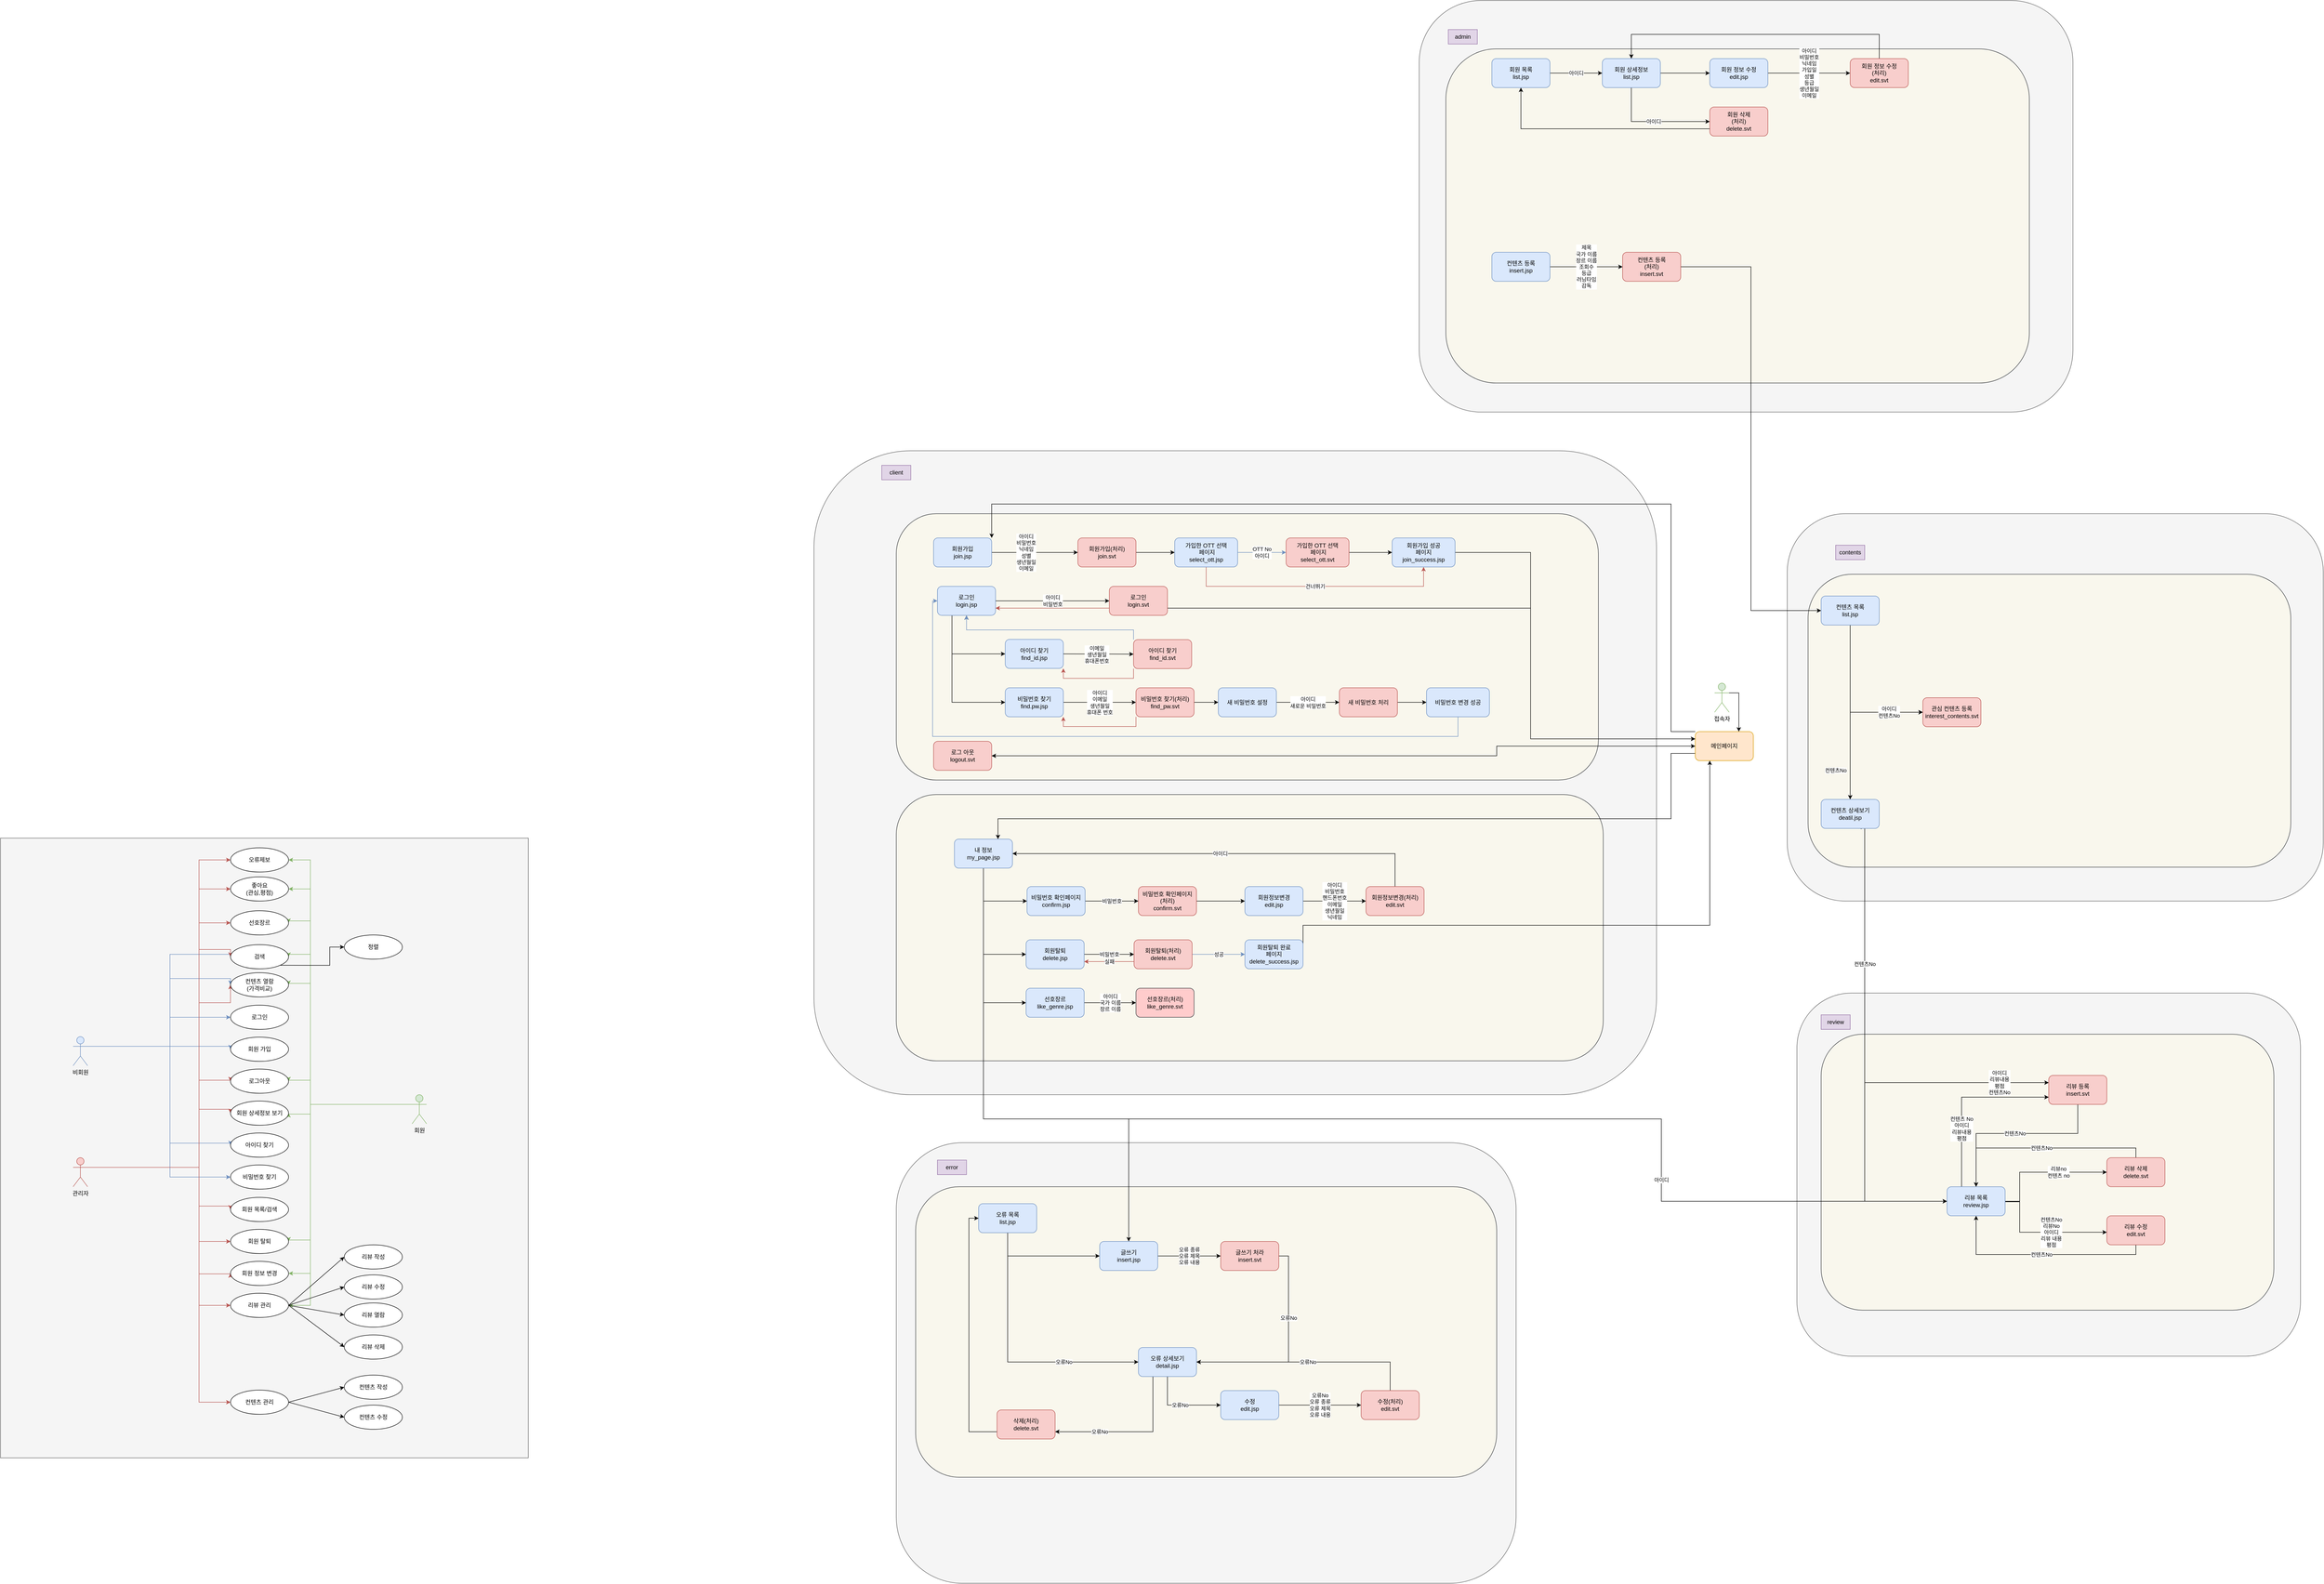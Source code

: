 <mxfile version="17.4.3" type="github">
  <diagram id="tml-jXRMbO2Q2C7IZaB5" name="Page-1">
    <mxGraphModel dx="3773" dy="3997" grid="1" gridSize="10" guides="1" tooltips="1" connect="1" arrows="1" fold="1" page="1" pageScale="1" pageWidth="827" pageHeight="1169" math="0" shadow="0">
      <root>
        <mxCell id="0" />
        <mxCell id="1" parent="0" />
        <mxCell id="Ur9Uyc6lbxFKVlAjhO0s-89" value="" style="rounded=0;whiteSpace=wrap;html=1;fillColor=#f5f5f5;fontColor=#333333;strokeColor=#666666;" parent="1" vertex="1">
          <mxGeometry x="-100" y="-210" width="1090" height="1280" as="geometry" />
        </mxCell>
        <mxCell id="Ur9Uyc6lbxFKVlAjhO0s-36" style="edgeStyle=orthogonalEdgeStyle;rounded=0;orthogonalLoop=1;jettySize=auto;html=1;exitX=1;exitY=0.333;exitDx=0;exitDy=0;exitPerimeter=0;entryX=0;entryY=0.5;entryDx=0;entryDy=0;fillColor=#dae8fc;strokeColor=#6c8ebf;" parent="1" source="Ur9Uyc6lbxFKVlAjhO0s-1" target="Ur9Uyc6lbxFKVlAjhO0s-25" edge="1">
          <mxGeometry relative="1" as="geometry">
            <Array as="points">
              <mxPoint x="250" y="220" />
              <mxPoint x="250" y="30" />
              <mxPoint x="375" y="30" />
            </Array>
          </mxGeometry>
        </mxCell>
        <mxCell id="Ur9Uyc6lbxFKVlAjhO0s-37" style="edgeStyle=orthogonalEdgeStyle;rounded=0;orthogonalLoop=1;jettySize=auto;html=1;exitX=1;exitY=0.333;exitDx=0;exitDy=0;exitPerimeter=0;entryX=0;entryY=0.5;entryDx=0;entryDy=0;fillColor=#dae8fc;strokeColor=#6c8ebf;" parent="1" source="Ur9Uyc6lbxFKVlAjhO0s-1" target="Ur9Uyc6lbxFKVlAjhO0s-21" edge="1">
          <mxGeometry relative="1" as="geometry">
            <Array as="points">
              <mxPoint x="250" y="220" />
              <mxPoint x="250" y="80" />
              <mxPoint x="375" y="80" />
            </Array>
          </mxGeometry>
        </mxCell>
        <mxCell id="Ur9Uyc6lbxFKVlAjhO0s-38" style="edgeStyle=orthogonalEdgeStyle;rounded=0;orthogonalLoop=1;jettySize=auto;html=1;exitX=1;exitY=0.333;exitDx=0;exitDy=0;exitPerimeter=0;entryX=0;entryY=0.5;entryDx=0;entryDy=0;fillColor=#dae8fc;strokeColor=#6c8ebf;" parent="1" source="Ur9Uyc6lbxFKVlAjhO0s-1" target="Ur9Uyc6lbxFKVlAjhO0s-5" edge="1">
          <mxGeometry relative="1" as="geometry">
            <Array as="points">
              <mxPoint x="250" y="220" />
              <mxPoint x="250" y="160" />
            </Array>
          </mxGeometry>
        </mxCell>
        <mxCell id="Ur9Uyc6lbxFKVlAjhO0s-39" style="edgeStyle=orthogonalEdgeStyle;rounded=0;orthogonalLoop=1;jettySize=auto;html=1;exitX=1;exitY=0.333;exitDx=0;exitDy=0;exitPerimeter=0;entryX=0;entryY=0.5;entryDx=0;entryDy=0;fillColor=#dae8fc;strokeColor=#6c8ebf;" parent="1" source="Ur9Uyc6lbxFKVlAjhO0s-1" target="Ur9Uyc6lbxFKVlAjhO0s-4" edge="1">
          <mxGeometry relative="1" as="geometry">
            <Array as="points">
              <mxPoint x="375" y="220" />
            </Array>
          </mxGeometry>
        </mxCell>
        <mxCell id="Ur9Uyc6lbxFKVlAjhO0s-40" style="edgeStyle=orthogonalEdgeStyle;rounded=0;orthogonalLoop=1;jettySize=auto;html=1;exitX=1;exitY=0.333;exitDx=0;exitDy=0;exitPerimeter=0;entryX=0;entryY=0.5;entryDx=0;entryDy=0;fillColor=#dae8fc;strokeColor=#6c8ebf;" parent="1" source="Ur9Uyc6lbxFKVlAjhO0s-1" target="Ur9Uyc6lbxFKVlAjhO0s-8" edge="1">
          <mxGeometry relative="1" as="geometry">
            <Array as="points">
              <mxPoint x="250" y="220" />
              <mxPoint x="250" y="420" />
              <mxPoint x="375" y="420" />
            </Array>
          </mxGeometry>
        </mxCell>
        <mxCell id="Ur9Uyc6lbxFKVlAjhO0s-41" style="edgeStyle=orthogonalEdgeStyle;rounded=0;orthogonalLoop=1;jettySize=auto;html=1;exitX=1;exitY=0.333;exitDx=0;exitDy=0;exitPerimeter=0;entryX=0;entryY=0.5;entryDx=0;entryDy=0;fillColor=#dae8fc;strokeColor=#6c8ebf;" parent="1" source="Ur9Uyc6lbxFKVlAjhO0s-1" target="Ur9Uyc6lbxFKVlAjhO0s-9" edge="1">
          <mxGeometry relative="1" as="geometry">
            <Array as="points">
              <mxPoint x="250" y="220" />
              <mxPoint x="250" y="490" />
            </Array>
          </mxGeometry>
        </mxCell>
        <mxCell id="Ur9Uyc6lbxFKVlAjhO0s-1" value="비회원" style="shape=umlActor;verticalLabelPosition=bottom;verticalAlign=top;html=1;outlineConnect=0;fillColor=#dae8fc;strokeColor=#6c8ebf;" parent="1" vertex="1">
          <mxGeometry x="50" y="200" width="30" height="60" as="geometry" />
        </mxCell>
        <mxCell id="Ur9Uyc6lbxFKVlAjhO0s-26" style="edgeStyle=orthogonalEdgeStyle;rounded=0;orthogonalLoop=1;jettySize=auto;html=1;exitX=0;exitY=0.333;exitDx=0;exitDy=0;exitPerimeter=0;entryX=1;entryY=0.5;entryDx=0;entryDy=0;fillColor=#d5e8d4;strokeColor=#82b366;" parent="1" source="Ur9Uyc6lbxFKVlAjhO0s-2" target="Ur9Uyc6lbxFKVlAjhO0s-6" edge="1">
          <mxGeometry relative="1" as="geometry">
            <Array as="points">
              <mxPoint x="540" y="340" />
              <mxPoint x="540" y="290" />
              <mxPoint x="495" y="290" />
            </Array>
          </mxGeometry>
        </mxCell>
        <mxCell id="Ur9Uyc6lbxFKVlAjhO0s-28" style="edgeStyle=orthogonalEdgeStyle;rounded=0;orthogonalLoop=1;jettySize=auto;html=1;exitX=0;exitY=0.333;exitDx=0;exitDy=0;exitPerimeter=0;entryX=1;entryY=0.5;entryDx=0;entryDy=0;fillColor=#d5e8d4;strokeColor=#82b366;" parent="1" source="Ur9Uyc6lbxFKVlAjhO0s-2" target="Ur9Uyc6lbxFKVlAjhO0s-7" edge="1">
          <mxGeometry relative="1" as="geometry">
            <Array as="points">
              <mxPoint x="540" y="340" />
              <mxPoint x="540" y="360" />
              <mxPoint x="495" y="360" />
            </Array>
          </mxGeometry>
        </mxCell>
        <mxCell id="Ur9Uyc6lbxFKVlAjhO0s-30" style="edgeStyle=orthogonalEdgeStyle;rounded=0;orthogonalLoop=1;jettySize=auto;html=1;exitX=0;exitY=0.333;exitDx=0;exitDy=0;exitPerimeter=0;entryX=1;entryY=0.5;entryDx=0;entryDy=0;fillColor=#d5e8d4;strokeColor=#82b366;" parent="1" source="Ur9Uyc6lbxFKVlAjhO0s-2" target="Ur9Uyc6lbxFKVlAjhO0s-15" edge="1">
          <mxGeometry relative="1" as="geometry">
            <Array as="points">
              <mxPoint x="540" y="340" />
              <mxPoint x="540" y="755" />
            </Array>
          </mxGeometry>
        </mxCell>
        <mxCell id="Ur9Uyc6lbxFKVlAjhO0s-31" style="edgeStyle=orthogonalEdgeStyle;rounded=0;orthogonalLoop=1;jettySize=auto;html=1;exitX=0;exitY=0.333;exitDx=0;exitDy=0;exitPerimeter=0;entryX=1;entryY=0.5;entryDx=0;entryDy=0;fillColor=#d5e8d4;strokeColor=#82b366;" parent="1" source="Ur9Uyc6lbxFKVlAjhO0s-2" target="Ur9Uyc6lbxFKVlAjhO0s-13" edge="1">
          <mxGeometry relative="1" as="geometry">
            <Array as="points">
              <mxPoint x="540" y="340" />
              <mxPoint x="540" y="689" />
            </Array>
          </mxGeometry>
        </mxCell>
        <mxCell id="Ur9Uyc6lbxFKVlAjhO0s-33" style="edgeStyle=orthogonalEdgeStyle;rounded=0;orthogonalLoop=1;jettySize=auto;html=1;exitX=0;exitY=0.333;exitDx=0;exitDy=0;exitPerimeter=0;entryX=1;entryY=0.5;entryDx=0;entryDy=0;fillColor=#d5e8d4;strokeColor=#82b366;" parent="1" source="Ur9Uyc6lbxFKVlAjhO0s-2" target="Ur9Uyc6lbxFKVlAjhO0s-21" edge="1">
          <mxGeometry relative="1" as="geometry">
            <Array as="points">
              <mxPoint x="540" y="340" />
              <mxPoint x="540" y="90" />
              <mxPoint x="495" y="90" />
            </Array>
          </mxGeometry>
        </mxCell>
        <mxCell id="Ur9Uyc6lbxFKVlAjhO0s-34" style="edgeStyle=orthogonalEdgeStyle;rounded=0;orthogonalLoop=1;jettySize=auto;html=1;exitX=0;exitY=0.333;exitDx=0;exitDy=0;exitPerimeter=0;entryX=1;entryY=0.5;entryDx=0;entryDy=0;fillColor=#d5e8d4;strokeColor=#82b366;" parent="1" source="Ur9Uyc6lbxFKVlAjhO0s-2" target="Ur9Uyc6lbxFKVlAjhO0s-25" edge="1">
          <mxGeometry relative="1" as="geometry">
            <Array as="points">
              <mxPoint x="540" y="340" />
              <mxPoint x="540" y="30" />
              <mxPoint x="495" y="30" />
            </Array>
          </mxGeometry>
        </mxCell>
        <mxCell id="Ur9Uyc6lbxFKVlAjhO0s-35" style="edgeStyle=orthogonalEdgeStyle;rounded=0;orthogonalLoop=1;jettySize=auto;html=1;exitX=0;exitY=0.333;exitDx=0;exitDy=0;exitPerimeter=0;entryX=1;entryY=0.5;entryDx=0;entryDy=0;fillColor=#d5e8d4;strokeColor=#82b366;" parent="1" source="Ur9Uyc6lbxFKVlAjhO0s-2" target="Ur9Uyc6lbxFKVlAjhO0s-12" edge="1">
          <mxGeometry relative="1" as="geometry">
            <Array as="points">
              <mxPoint x="540" y="340" />
              <mxPoint x="540" y="620" />
              <mxPoint x="495" y="620" />
            </Array>
          </mxGeometry>
        </mxCell>
        <mxCell id="Ur9Uyc6lbxFKVlAjhO0s-70" style="edgeStyle=orthogonalEdgeStyle;rounded=0;orthogonalLoop=1;jettySize=auto;html=1;exitX=0;exitY=0.333;exitDx=0;exitDy=0;exitPerimeter=0;entryX=1;entryY=0.5;entryDx=0;entryDy=0;fillColor=#d5e8d4;strokeColor=#82b366;" parent="1" source="Ur9Uyc6lbxFKVlAjhO0s-2" target="Ur9Uyc6lbxFKVlAjhO0s-69" edge="1">
          <mxGeometry relative="1" as="geometry">
            <Array as="points">
              <mxPoint x="540" y="340" />
              <mxPoint x="540" y="-39" />
            </Array>
          </mxGeometry>
        </mxCell>
        <mxCell id="Ur9Uyc6lbxFKVlAjhO0s-71" style="edgeStyle=orthogonalEdgeStyle;rounded=0;orthogonalLoop=1;jettySize=auto;html=1;exitX=0;exitY=0.333;exitDx=0;exitDy=0;exitPerimeter=0;entryX=1;entryY=0.5;entryDx=0;entryDy=0;fillColor=#d5e8d4;strokeColor=#82b366;" parent="1" source="Ur9Uyc6lbxFKVlAjhO0s-2" target="Ur9Uyc6lbxFKVlAjhO0s-68" edge="1">
          <mxGeometry relative="1" as="geometry">
            <Array as="points">
              <mxPoint x="540" y="340" />
              <mxPoint x="540" y="-105" />
            </Array>
          </mxGeometry>
        </mxCell>
        <mxCell id="Ur9Uyc6lbxFKVlAjhO0s-85" style="edgeStyle=orthogonalEdgeStyle;rounded=0;orthogonalLoop=1;jettySize=auto;html=1;exitX=0;exitY=0.333;exitDx=0;exitDy=0;exitPerimeter=0;entryX=1;entryY=0.5;entryDx=0;entryDy=0;fillColor=#d5e8d4;strokeColor=#82b366;" parent="1" source="Ur9Uyc6lbxFKVlAjhO0s-2" target="Ur9Uyc6lbxFKVlAjhO0s-84" edge="1">
          <mxGeometry relative="1" as="geometry">
            <Array as="points">
              <mxPoint x="540" y="340" />
              <mxPoint x="540" y="-165" />
            </Array>
          </mxGeometry>
        </mxCell>
        <mxCell id="Ur9Uyc6lbxFKVlAjhO0s-2" value="회원" style="shape=umlActor;verticalLabelPosition=bottom;verticalAlign=top;html=1;outlineConnect=0;fillColor=#d5e8d4;strokeColor=#82b366;" parent="1" vertex="1">
          <mxGeometry x="750" y="320" width="30" height="60" as="geometry" />
        </mxCell>
        <mxCell id="Ur9Uyc6lbxFKVlAjhO0s-42" style="edgeStyle=orthogonalEdgeStyle;rounded=0;orthogonalLoop=1;jettySize=auto;html=1;exitX=1;exitY=0.333;exitDx=0;exitDy=0;exitPerimeter=0;entryX=0;entryY=0.5;entryDx=0;entryDy=0;fillColor=#f8cecc;strokeColor=#b85450;" parent="1" source="Ur9Uyc6lbxFKVlAjhO0s-3" target="Ur9Uyc6lbxFKVlAjhO0s-15" edge="1">
          <mxGeometry relative="1" as="geometry">
            <Array as="points">
              <mxPoint x="310" y="470" />
              <mxPoint x="310" y="755" />
            </Array>
          </mxGeometry>
        </mxCell>
        <mxCell id="Ur9Uyc6lbxFKVlAjhO0s-44" style="edgeStyle=orthogonalEdgeStyle;rounded=0;orthogonalLoop=1;jettySize=auto;html=1;exitX=1;exitY=0.333;exitDx=0;exitDy=0;exitPerimeter=0;entryX=0;entryY=0.5;entryDx=0;entryDy=0;fillColor=#f8cecc;strokeColor=#b85450;" parent="1" source="Ur9Uyc6lbxFKVlAjhO0s-3" target="Ur9Uyc6lbxFKVlAjhO0s-22" edge="1">
          <mxGeometry relative="1" as="geometry">
            <Array as="points">
              <mxPoint x="310" y="470" />
              <mxPoint x="310" y="955" />
            </Array>
          </mxGeometry>
        </mxCell>
        <mxCell id="Ur9Uyc6lbxFKVlAjhO0s-45" style="edgeStyle=orthogonalEdgeStyle;rounded=0;orthogonalLoop=1;jettySize=auto;html=1;exitX=1;exitY=0.333;exitDx=0;exitDy=0;exitPerimeter=0;entryX=0;entryY=0.5;entryDx=0;entryDy=0;fillColor=#f8cecc;strokeColor=#b85450;" parent="1" source="Ur9Uyc6lbxFKVlAjhO0s-3" target="Ur9Uyc6lbxFKVlAjhO0s-11" edge="1">
          <mxGeometry relative="1" as="geometry">
            <Array as="points">
              <mxPoint x="310" y="470" />
              <mxPoint x="310" y="550" />
              <mxPoint x="375" y="550" />
            </Array>
          </mxGeometry>
        </mxCell>
        <mxCell id="Ur9Uyc6lbxFKVlAjhO0s-46" style="edgeStyle=orthogonalEdgeStyle;rounded=0;orthogonalLoop=1;jettySize=auto;html=1;exitX=1;exitY=0.333;exitDx=0;exitDy=0;exitPerimeter=0;entryX=0;entryY=0.5;entryDx=0;entryDy=0;fillColor=#f8cecc;strokeColor=#b85450;" parent="1" source="Ur9Uyc6lbxFKVlAjhO0s-3" target="Ur9Uyc6lbxFKVlAjhO0s-6" edge="1">
          <mxGeometry relative="1" as="geometry">
            <Array as="points">
              <mxPoint x="310" y="470" />
              <mxPoint x="310" y="290" />
              <mxPoint x="375" y="290" />
            </Array>
          </mxGeometry>
        </mxCell>
        <mxCell id="Ur9Uyc6lbxFKVlAjhO0s-47" style="edgeStyle=orthogonalEdgeStyle;rounded=0;orthogonalLoop=1;jettySize=auto;html=1;exitX=1;exitY=0.333;exitDx=0;exitDy=0;exitPerimeter=0;entryX=0;entryY=0.5;entryDx=0;entryDy=0;fillColor=#f8cecc;strokeColor=#b85450;" parent="1" source="Ur9Uyc6lbxFKVlAjhO0s-3" target="Ur9Uyc6lbxFKVlAjhO0s-13" edge="1">
          <mxGeometry relative="1" as="geometry">
            <Array as="points">
              <mxPoint x="310" y="470" />
              <mxPoint x="310" y="690" />
            </Array>
          </mxGeometry>
        </mxCell>
        <mxCell id="Ur9Uyc6lbxFKVlAjhO0s-51" style="edgeStyle=orthogonalEdgeStyle;rounded=0;orthogonalLoop=1;jettySize=auto;html=1;exitX=1;exitY=0.333;exitDx=0;exitDy=0;exitPerimeter=0;entryX=0;entryY=0.5;entryDx=0;entryDy=0;fillColor=#f8cecc;strokeColor=#b85450;" parent="1" source="Ur9Uyc6lbxFKVlAjhO0s-3" target="Ur9Uyc6lbxFKVlAjhO0s-21" edge="1">
          <mxGeometry relative="1" as="geometry">
            <Array as="points">
              <mxPoint x="310" y="470" />
              <mxPoint x="310" y="130" />
              <mxPoint x="375" y="130" />
            </Array>
          </mxGeometry>
        </mxCell>
        <mxCell id="Ur9Uyc6lbxFKVlAjhO0s-52" style="edgeStyle=orthogonalEdgeStyle;rounded=0;orthogonalLoop=1;jettySize=auto;html=1;exitX=1;exitY=0.333;exitDx=0;exitDy=0;exitPerimeter=0;entryX=0;entryY=0.5;entryDx=0;entryDy=0;fillColor=#f8cecc;strokeColor=#b85450;" parent="1" source="Ur9Uyc6lbxFKVlAjhO0s-3" target="Ur9Uyc6lbxFKVlAjhO0s-25" edge="1">
          <mxGeometry relative="1" as="geometry">
            <Array as="points">
              <mxPoint x="310" y="470" />
              <mxPoint x="310" y="20" />
              <mxPoint x="375" y="20" />
            </Array>
          </mxGeometry>
        </mxCell>
        <mxCell id="Ur9Uyc6lbxFKVlAjhO0s-53" style="edgeStyle=orthogonalEdgeStyle;rounded=0;orthogonalLoop=1;jettySize=auto;html=1;exitX=1;exitY=0.333;exitDx=0;exitDy=0;exitPerimeter=0;entryX=0;entryY=0.5;entryDx=0;entryDy=0;fillColor=#f8cecc;strokeColor=#b85450;" parent="1" source="Ur9Uyc6lbxFKVlAjhO0s-3" target="Ur9Uyc6lbxFKVlAjhO0s-7" edge="1">
          <mxGeometry relative="1" as="geometry">
            <Array as="points">
              <mxPoint x="310" y="470" />
              <mxPoint x="310" y="350" />
              <mxPoint x="375" y="350" />
            </Array>
          </mxGeometry>
        </mxCell>
        <mxCell id="Ur9Uyc6lbxFKVlAjhO0s-54" style="edgeStyle=orthogonalEdgeStyle;rounded=0;orthogonalLoop=1;jettySize=auto;html=1;exitX=1;exitY=0.333;exitDx=0;exitDy=0;exitPerimeter=0;entryX=0;entryY=0.5;entryDx=0;entryDy=0;fillColor=#f8cecc;strokeColor=#b85450;" parent="1" source="Ur9Uyc6lbxFKVlAjhO0s-3" target="Ur9Uyc6lbxFKVlAjhO0s-12" edge="1">
          <mxGeometry relative="1" as="geometry">
            <Array as="points">
              <mxPoint x="310" y="470" />
              <mxPoint x="310" y="623" />
            </Array>
          </mxGeometry>
        </mxCell>
        <mxCell id="Ur9Uyc6lbxFKVlAjhO0s-86" style="edgeStyle=orthogonalEdgeStyle;rounded=0;orthogonalLoop=1;jettySize=auto;html=1;exitX=1;exitY=0.333;exitDx=0;exitDy=0;exitPerimeter=0;entryX=0;entryY=0.5;entryDx=0;entryDy=0;fillColor=#f8cecc;strokeColor=#b85450;" parent="1" source="Ur9Uyc6lbxFKVlAjhO0s-3" target="Ur9Uyc6lbxFKVlAjhO0s-84" edge="1">
          <mxGeometry relative="1" as="geometry">
            <Array as="points">
              <mxPoint x="310" y="470" />
              <mxPoint x="310" y="-165" />
            </Array>
          </mxGeometry>
        </mxCell>
        <mxCell id="vj-Lq734yOhigtF9EQcv-1" style="edgeStyle=orthogonalEdgeStyle;rounded=0;orthogonalLoop=1;jettySize=auto;html=1;exitX=1;exitY=0.333;exitDx=0;exitDy=0;exitPerimeter=0;entryX=0;entryY=0.5;entryDx=0;entryDy=0;fillColor=#f8cecc;strokeColor=#b85450;" parent="1" source="Ur9Uyc6lbxFKVlAjhO0s-3" target="Ur9Uyc6lbxFKVlAjhO0s-69" edge="1">
          <mxGeometry relative="1" as="geometry">
            <Array as="points">
              <mxPoint x="310" y="470" />
              <mxPoint x="310" y="-35" />
            </Array>
          </mxGeometry>
        </mxCell>
        <mxCell id="vj-Lq734yOhigtF9EQcv-2" style="edgeStyle=orthogonalEdgeStyle;rounded=0;orthogonalLoop=1;jettySize=auto;html=1;exitX=1;exitY=0.333;exitDx=0;exitDy=0;exitPerimeter=0;entryX=0;entryY=0.5;entryDx=0;entryDy=0;fillColor=#f8cecc;strokeColor=#b85450;" parent="1" source="Ur9Uyc6lbxFKVlAjhO0s-3" target="Ur9Uyc6lbxFKVlAjhO0s-68" edge="1">
          <mxGeometry relative="1" as="geometry">
            <Array as="points">
              <mxPoint x="310" y="470" />
              <mxPoint x="310" y="-105" />
            </Array>
          </mxGeometry>
        </mxCell>
        <mxCell id="Ur9Uyc6lbxFKVlAjhO0s-3" value="관리자" style="shape=umlActor;verticalLabelPosition=bottom;verticalAlign=top;html=1;outlineConnect=0;fillColor=#f8cecc;strokeColor=#b85450;" parent="1" vertex="1">
          <mxGeometry x="50" y="450" width="30" height="60" as="geometry" />
        </mxCell>
        <mxCell id="Ur9Uyc6lbxFKVlAjhO0s-4" value="회원 가입" style="ellipse;whiteSpace=wrap;html=1;" parent="1" vertex="1">
          <mxGeometry x="375" y="201" width="120" height="50" as="geometry" />
        </mxCell>
        <mxCell id="Ur9Uyc6lbxFKVlAjhO0s-5" value="로그인" style="ellipse;whiteSpace=wrap;html=1;" parent="1" vertex="1">
          <mxGeometry x="375" y="135" width="120" height="50" as="geometry" />
        </mxCell>
        <mxCell id="Ur9Uyc6lbxFKVlAjhO0s-6" value="로그아웃" style="ellipse;whiteSpace=wrap;html=1;" parent="1" vertex="1">
          <mxGeometry x="375" y="267" width="120" height="50" as="geometry" />
        </mxCell>
        <mxCell id="Ur9Uyc6lbxFKVlAjhO0s-7" value="회원 상세정보 보기" style="ellipse;whiteSpace=wrap;html=1;" parent="1" vertex="1">
          <mxGeometry x="375" y="333" width="120" height="50" as="geometry" />
        </mxCell>
        <mxCell id="Ur9Uyc6lbxFKVlAjhO0s-8" value="아이디 찾기" style="ellipse;whiteSpace=wrap;html=1;" parent="1" vertex="1">
          <mxGeometry x="375" y="399" width="120" height="50" as="geometry" />
        </mxCell>
        <mxCell id="Ur9Uyc6lbxFKVlAjhO0s-9" value="비밀번호 찾기" style="ellipse;whiteSpace=wrap;html=1;" parent="1" vertex="1">
          <mxGeometry x="375" y="465" width="120" height="50" as="geometry" />
        </mxCell>
        <mxCell id="Ur9Uyc6lbxFKVlAjhO0s-11" value="회원 목록/검색" style="ellipse;whiteSpace=wrap;html=1;" parent="1" vertex="1">
          <mxGeometry x="375" y="532" width="120" height="50" as="geometry" />
        </mxCell>
        <mxCell id="Ur9Uyc6lbxFKVlAjhO0s-12" value="회원 탈퇴" style="ellipse;whiteSpace=wrap;html=1;" parent="1" vertex="1">
          <mxGeometry x="375" y="598" width="120" height="50" as="geometry" />
        </mxCell>
        <mxCell id="Ur9Uyc6lbxFKVlAjhO0s-13" value="회원 정보 변경" style="ellipse;whiteSpace=wrap;html=1;" parent="1" vertex="1">
          <mxGeometry x="375" y="664" width="120" height="50" as="geometry" />
        </mxCell>
        <mxCell id="Ur9Uyc6lbxFKVlAjhO0s-14" value="리뷰 열람" style="ellipse;whiteSpace=wrap;html=1;" parent="1" vertex="1">
          <mxGeometry x="610" y="750" width="120" height="50" as="geometry" />
        </mxCell>
        <mxCell id="Ur9Uyc6lbxFKVlAjhO0s-15" value="리뷰 관리" style="ellipse;whiteSpace=wrap;html=1;" parent="1" vertex="1">
          <mxGeometry x="375" y="730" width="120" height="50" as="geometry" />
        </mxCell>
        <mxCell id="Ur9Uyc6lbxFKVlAjhO0s-17" value="리뷰 삭제" style="ellipse;whiteSpace=wrap;html=1;" parent="1" vertex="1">
          <mxGeometry x="610" y="816" width="120" height="50" as="geometry" />
        </mxCell>
        <mxCell id="Ur9Uyc6lbxFKVlAjhO0s-18" value="컨텐츠 작성" style="ellipse;whiteSpace=wrap;html=1;" parent="1" vertex="1">
          <mxGeometry x="610" y="899" width="120" height="50" as="geometry" />
        </mxCell>
        <mxCell id="Ur9Uyc6lbxFKVlAjhO0s-19" value="컨텐츠 수정" style="ellipse;whiteSpace=wrap;html=1;" parent="1" vertex="1">
          <mxGeometry x="610" y="961" width="120" height="50" as="geometry" />
        </mxCell>
        <mxCell id="Ur9Uyc6lbxFKVlAjhO0s-20" value="리뷰 작성" style="ellipse;whiteSpace=wrap;html=1;" parent="1" vertex="1">
          <mxGeometry x="610" y="630" width="120" height="50" as="geometry" />
        </mxCell>
        <mxCell id="Ur9Uyc6lbxFKVlAjhO0s-21" value="컨텐츠 열람&lt;br&gt;(가격비교)" style="ellipse;whiteSpace=wrap;html=1;" parent="1" vertex="1">
          <mxGeometry x="375" y="68" width="120" height="50" as="geometry" />
        </mxCell>
        <mxCell id="Ur9Uyc6lbxFKVlAjhO0s-22" value="컨텐츠 관리" style="ellipse;whiteSpace=wrap;html=1;" parent="1" vertex="1">
          <mxGeometry x="375" y="930" width="120" height="50" as="geometry" />
        </mxCell>
        <mxCell id="Ur9Uyc6lbxFKVlAjhO0s-88" style="edgeStyle=orthogonalEdgeStyle;rounded=0;orthogonalLoop=1;jettySize=auto;html=1;exitX=1;exitY=1;exitDx=0;exitDy=0;entryX=0;entryY=0.5;entryDx=0;entryDy=0;" parent="1" source="Ur9Uyc6lbxFKVlAjhO0s-25" target="Ur9Uyc6lbxFKVlAjhO0s-87" edge="1">
          <mxGeometry relative="1" as="geometry">
            <Array as="points">
              <mxPoint x="580" y="53" />
            </Array>
          </mxGeometry>
        </mxCell>
        <mxCell id="Ur9Uyc6lbxFKVlAjhO0s-25" value="검색" style="ellipse;whiteSpace=wrap;html=1;" parent="1" vertex="1">
          <mxGeometry x="375" y="10" width="120" height="50" as="geometry" />
        </mxCell>
        <mxCell id="Ur9Uyc6lbxFKVlAjhO0s-57" value="리뷰 수정" style="ellipse;whiteSpace=wrap;html=1;" parent="1" vertex="1">
          <mxGeometry x="610" y="692" width="120" height="50" as="geometry" />
        </mxCell>
        <mxCell id="Ur9Uyc6lbxFKVlAjhO0s-68" value="좋아요&lt;br&gt;(관심,평점)" style="ellipse;whiteSpace=wrap;html=1;" parent="1" vertex="1">
          <mxGeometry x="375" y="-130" width="120" height="50" as="geometry" />
        </mxCell>
        <mxCell id="Ur9Uyc6lbxFKVlAjhO0s-69" value="선호장르" style="ellipse;whiteSpace=wrap;html=1;" parent="1" vertex="1">
          <mxGeometry x="375" y="-60" width="120" height="50" as="geometry" />
        </mxCell>
        <mxCell id="Ur9Uyc6lbxFKVlAjhO0s-75" value="" style="endArrow=classic;html=1;rounded=0;exitX=1;exitY=0.5;exitDx=0;exitDy=0;entryX=0;entryY=0.5;entryDx=0;entryDy=0;" parent="1" source="Ur9Uyc6lbxFKVlAjhO0s-15" target="Ur9Uyc6lbxFKVlAjhO0s-20" edge="1">
          <mxGeometry width="50" height="50" relative="1" as="geometry">
            <mxPoint x="510" y="816" as="sourcePoint" />
            <mxPoint x="560" y="766" as="targetPoint" />
          </mxGeometry>
        </mxCell>
        <mxCell id="Ur9Uyc6lbxFKVlAjhO0s-76" value="" style="endArrow=classic;html=1;rounded=0;exitX=1;exitY=0.5;exitDx=0;exitDy=0;entryX=0;entryY=0.5;entryDx=0;entryDy=0;" parent="1" source="Ur9Uyc6lbxFKVlAjhO0s-15" target="Ur9Uyc6lbxFKVlAjhO0s-57" edge="1">
          <mxGeometry width="50" height="50" relative="1" as="geometry">
            <mxPoint x="505" y="765" as="sourcePoint" />
            <mxPoint x="580" y="665" as="targetPoint" />
          </mxGeometry>
        </mxCell>
        <mxCell id="Ur9Uyc6lbxFKVlAjhO0s-77" value="" style="endArrow=classic;html=1;rounded=0;entryX=0;entryY=0.5;entryDx=0;entryDy=0;exitX=1;exitY=0.5;exitDx=0;exitDy=0;" parent="1" source="Ur9Uyc6lbxFKVlAjhO0s-15" target="Ur9Uyc6lbxFKVlAjhO0s-14" edge="1">
          <mxGeometry width="50" height="50" relative="1" as="geometry">
            <mxPoint x="500" y="750" as="sourcePoint" />
            <mxPoint x="590" y="675" as="targetPoint" />
          </mxGeometry>
        </mxCell>
        <mxCell id="Ur9Uyc6lbxFKVlAjhO0s-78" value="" style="endArrow=classic;html=1;rounded=0;entryX=0;entryY=0.5;entryDx=0;entryDy=0;exitX=1;exitY=0.5;exitDx=0;exitDy=0;" parent="1" source="Ur9Uyc6lbxFKVlAjhO0s-15" target="Ur9Uyc6lbxFKVlAjhO0s-17" edge="1">
          <mxGeometry width="50" height="50" relative="1" as="geometry">
            <mxPoint x="500" y="750" as="sourcePoint" />
            <mxPoint x="600" y="685" as="targetPoint" />
          </mxGeometry>
        </mxCell>
        <mxCell id="Ur9Uyc6lbxFKVlAjhO0s-79" value="" style="endArrow=classic;html=1;rounded=0;entryX=0;entryY=0.5;entryDx=0;entryDy=0;exitX=1;exitY=0.5;exitDx=0;exitDy=0;" parent="1" source="Ur9Uyc6lbxFKVlAjhO0s-22" target="Ur9Uyc6lbxFKVlAjhO0s-19" edge="1">
          <mxGeometry width="50" height="50" relative="1" as="geometry">
            <mxPoint x="490" y="980" as="sourcePoint" />
            <mxPoint x="565" y="1004" as="targetPoint" />
          </mxGeometry>
        </mxCell>
        <mxCell id="Ur9Uyc6lbxFKVlAjhO0s-80" value="" style="endArrow=classic;html=1;rounded=0;entryX=0;entryY=0.5;entryDx=0;entryDy=0;exitX=1;exitY=0.5;exitDx=0;exitDy=0;" parent="1" source="Ur9Uyc6lbxFKVlAjhO0s-22" target="Ur9Uyc6lbxFKVlAjhO0s-18" edge="1">
          <mxGeometry width="50" height="50" relative="1" as="geometry">
            <mxPoint x="480" y="875" as="sourcePoint" />
            <mxPoint x="555" y="899" as="targetPoint" />
          </mxGeometry>
        </mxCell>
        <mxCell id="Ur9Uyc6lbxFKVlAjhO0s-84" value="오류제보" style="ellipse;whiteSpace=wrap;html=1;" parent="1" vertex="1">
          <mxGeometry x="375" y="-190" width="120" height="50" as="geometry" />
        </mxCell>
        <mxCell id="Ur9Uyc6lbxFKVlAjhO0s-87" value="정렬" style="ellipse;whiteSpace=wrap;html=1;" parent="1" vertex="1">
          <mxGeometry x="610" y="-10" width="120" height="50" as="geometry" />
        </mxCell>
        <mxCell id="ehsiyCT55tGsAfIYGdXe-419" value="" style="rounded=1;whiteSpace=wrap;html=1;fillColor=#f5f5f5;fontColor=#333333;strokeColor=#666666;" vertex="1" parent="1">
          <mxGeometry x="2830" y="-1940" width="1350" height="850" as="geometry" />
        </mxCell>
        <mxCell id="ehsiyCT55tGsAfIYGdXe-420" value="" style="rounded=1;whiteSpace=wrap;html=1;shadow=0;glass=0;fillColor=#f9f7ed;strokeColor=#36393d;sketch=0;" vertex="1" parent="1">
          <mxGeometry x="2885" y="-1840" width="1205" height="690" as="geometry" />
        </mxCell>
        <mxCell id="ehsiyCT55tGsAfIYGdXe-421" value="" style="rounded=1;whiteSpace=wrap;html=1;fillColor=#f5f5f5;fontColor=#333333;strokeColor=#666666;" vertex="1" parent="1">
          <mxGeometry x="3590" y="-880" width="1107" height="800" as="geometry" />
        </mxCell>
        <mxCell id="ehsiyCT55tGsAfIYGdXe-422" value="" style="rounded=1;whiteSpace=wrap;html=1;shadow=0;glass=0;fillColor=#f9f7ed;strokeColor=#36393d;sketch=0;" vertex="1" parent="1">
          <mxGeometry x="3633" y="-755" width="997" height="605" as="geometry" />
        </mxCell>
        <mxCell id="ehsiyCT55tGsAfIYGdXe-423" value="" style="rounded=1;whiteSpace=wrap;html=1;fillColor=#f5f5f5;strokeColor=#666666;glass=0;shadow=0;fontColor=#333333;" vertex="1" parent="1">
          <mxGeometry x="3610" y="110" width="1040" height="750" as="geometry" />
        </mxCell>
        <mxCell id="ehsiyCT55tGsAfIYGdXe-424" value="" style="rounded=1;whiteSpace=wrap;html=1;shadow=0;glass=0;fillColor=#f9f7ed;strokeColor=#36393d;sketch=0;" vertex="1" parent="1">
          <mxGeometry x="3660" y="195" width="935" height="570" as="geometry" />
        </mxCell>
        <mxCell id="ehsiyCT55tGsAfIYGdXe-425" value="" style="rounded=1;whiteSpace=wrap;html=1;fillColor=#f5f5f5;fontColor=#333333;strokeColor=#666666;" vertex="1" parent="1">
          <mxGeometry x="1750" y="419" width="1280" height="910" as="geometry" />
        </mxCell>
        <mxCell id="ehsiyCT55tGsAfIYGdXe-426" value="" style="rounded=1;whiteSpace=wrap;html=1;shadow=0;glass=0;fillColor=#f9f7ed;strokeColor=#36393d;sketch=0;" vertex="1" parent="1">
          <mxGeometry x="1790" y="510" width="1200" height="600" as="geometry" />
        </mxCell>
        <mxCell id="ehsiyCT55tGsAfIYGdXe-427" value="" style="rounded=1;whiteSpace=wrap;html=1;fillColor=#f5f5f5;fontColor=#333333;strokeColor=#666666;" vertex="1" parent="1">
          <mxGeometry x="1580" y="-1010" width="1740" height="1330" as="geometry" />
        </mxCell>
        <mxCell id="ehsiyCT55tGsAfIYGdXe-428" value="" style="rounded=1;whiteSpace=wrap;html=1;shadow=0;glass=0;fillColor=#f9f7ed;strokeColor=#36393d;sketch=0;" vertex="1" parent="1">
          <mxGeometry x="1750" y="-300" width="1460" height="550" as="geometry" />
        </mxCell>
        <mxCell id="ehsiyCT55tGsAfIYGdXe-429" value="" style="rounded=1;whiteSpace=wrap;html=1;shadow=0;glass=0;fillColor=#f9f7ed;strokeColor=#36393d;sketch=0;" vertex="1" parent="1">
          <mxGeometry x="1750" y="-880" width="1450" height="550" as="geometry" />
        </mxCell>
        <mxCell id="ehsiyCT55tGsAfIYGdXe-430" style="edgeStyle=orthogonalEdgeStyle;rounded=0;orthogonalLoop=1;jettySize=auto;html=1;exitX=0;exitY=0.75;exitDx=0;exitDy=0;entryX=0.75;entryY=0;entryDx=0;entryDy=0;" edge="1" parent="1" source="ehsiyCT55tGsAfIYGdXe-433" target="ehsiyCT55tGsAfIYGdXe-449">
          <mxGeometry relative="1" as="geometry">
            <mxPoint x="3410" y="-365" as="sourcePoint" />
            <Array as="points">
              <mxPoint x="3350" y="-385" />
              <mxPoint x="3350" y="-250" />
              <mxPoint x="1960" y="-250" />
            </Array>
          </mxGeometry>
        </mxCell>
        <mxCell id="ehsiyCT55tGsAfIYGdXe-431" style="edgeStyle=orthogonalEdgeStyle;rounded=0;orthogonalLoop=1;jettySize=auto;html=1;exitX=0;exitY=0;exitDx=0;exitDy=0;entryX=1;entryY=0;entryDx=0;entryDy=0;" edge="1" parent="1" source="ehsiyCT55tGsAfIYGdXe-433" target="ehsiyCT55tGsAfIYGdXe-438">
          <mxGeometry relative="1" as="geometry">
            <Array as="points">
              <mxPoint x="3350" y="-900" />
              <mxPoint x="1947" y="-900" />
            </Array>
          </mxGeometry>
        </mxCell>
        <mxCell id="ehsiyCT55tGsAfIYGdXe-432" style="edgeStyle=orthogonalEdgeStyle;rounded=0;orthogonalLoop=1;jettySize=auto;html=1;exitX=0;exitY=0.5;exitDx=0;exitDy=0;entryX=1;entryY=0.5;entryDx=0;entryDy=0;" edge="1" parent="1" source="ehsiyCT55tGsAfIYGdXe-433" target="ehsiyCT55tGsAfIYGdXe-553">
          <mxGeometry relative="1" as="geometry">
            <Array as="points">
              <mxPoint x="2990" y="-400" />
              <mxPoint x="2990" y="-380" />
            </Array>
          </mxGeometry>
        </mxCell>
        <mxCell id="ehsiyCT55tGsAfIYGdXe-433" value="메인페이지" style="rounded=1;whiteSpace=wrap;html=1;fillColor=#ffe6cc;strokeColor=#d79b00;" vertex="1" parent="1">
          <mxGeometry x="3400" y="-430" width="120" height="60" as="geometry" />
        </mxCell>
        <mxCell id="ehsiyCT55tGsAfIYGdXe-434" style="edgeStyle=orthogonalEdgeStyle;rounded=0;orthogonalLoop=1;jettySize=auto;html=1;exitX=1;exitY=0.333;exitDx=0;exitDy=0;exitPerimeter=0;entryX=0.75;entryY=0;entryDx=0;entryDy=0;" edge="1" parent="1" source="ehsiyCT55tGsAfIYGdXe-435" target="ehsiyCT55tGsAfIYGdXe-433">
          <mxGeometry relative="1" as="geometry" />
        </mxCell>
        <mxCell id="ehsiyCT55tGsAfIYGdXe-435" value="접속자" style="shape=umlActor;verticalLabelPosition=bottom;verticalAlign=top;html=1;outlineConnect=0;fillColor=#d5e8d4;strokeColor=#82b366;" vertex="1" parent="1">
          <mxGeometry x="3440" y="-530" width="30" height="60" as="geometry" />
        </mxCell>
        <mxCell id="ehsiyCT55tGsAfIYGdXe-436" value="client" style="text;html=1;strokeColor=#9673a6;fillColor=#e1d5e7;align=center;verticalAlign=middle;whiteSpace=wrap;rounded=0;" vertex="1" parent="1">
          <mxGeometry x="1720" y="-980" width="60" height="30" as="geometry" />
        </mxCell>
        <mxCell id="ehsiyCT55tGsAfIYGdXe-437" value="아이디&lt;br&gt;비밀번호&lt;br&gt;닉네임&lt;br&gt;성별&lt;br&gt;생년월일&lt;br&gt;이메일" style="edgeStyle=orthogonalEdgeStyle;rounded=0;orthogonalLoop=1;jettySize=auto;html=1;exitX=1;exitY=0.5;exitDx=0;exitDy=0;" edge="1" parent="1" source="ehsiyCT55tGsAfIYGdXe-438" target="ehsiyCT55tGsAfIYGdXe-440">
          <mxGeometry x="-0.2" relative="1" as="geometry">
            <mxPoint as="offset" />
          </mxGeometry>
        </mxCell>
        <mxCell id="ehsiyCT55tGsAfIYGdXe-438" value="회원가입&lt;br&gt;join.jsp" style="rounded=1;whiteSpace=wrap;html=1;fillColor=#dae8fc;strokeColor=#6c8ebf;" vertex="1" parent="1">
          <mxGeometry x="1827" y="-830" width="120" height="60" as="geometry" />
        </mxCell>
        <mxCell id="ehsiyCT55tGsAfIYGdXe-439" style="edgeStyle=orthogonalEdgeStyle;rounded=0;orthogonalLoop=1;jettySize=auto;html=1;exitX=1;exitY=0.5;exitDx=0;exitDy=0;entryX=0;entryY=0.5;entryDx=0;entryDy=0;" edge="1" parent="1" source="ehsiyCT55tGsAfIYGdXe-440" target="ehsiyCT55tGsAfIYGdXe-443">
          <mxGeometry relative="1" as="geometry" />
        </mxCell>
        <mxCell id="ehsiyCT55tGsAfIYGdXe-440" value="회원가입(처리)&lt;br&gt;join.svt" style="rounded=1;whiteSpace=wrap;html=1;fillColor=#f8cecc;strokeColor=#b85450;" vertex="1" parent="1">
          <mxGeometry x="2125" y="-830" width="120" height="60" as="geometry" />
        </mxCell>
        <mxCell id="ehsiyCT55tGsAfIYGdXe-441" value="건너뛰기" style="edgeStyle=orthogonalEdgeStyle;rounded=0;orthogonalLoop=1;jettySize=auto;html=1;exitX=0.5;exitY=1;exitDx=0;exitDy=0;entryX=0.5;entryY=1;entryDx=0;entryDy=0;fillColor=#f8cecc;strokeColor=#b85450;" edge="1" parent="1" source="ehsiyCT55tGsAfIYGdXe-443" target="ehsiyCT55tGsAfIYGdXe-473">
          <mxGeometry relative="1" as="geometry">
            <Array as="points">
              <mxPoint x="2390" y="-730" />
              <mxPoint x="2839" y="-730" />
            </Array>
          </mxGeometry>
        </mxCell>
        <mxCell id="ehsiyCT55tGsAfIYGdXe-442" value="OTT No&lt;br&gt;아이디" style="edgeStyle=orthogonalEdgeStyle;rounded=0;orthogonalLoop=1;jettySize=auto;html=1;exitX=1;exitY=0.5;exitDx=0;exitDy=0;entryX=0;entryY=0.5;entryDx=0;entryDy=0;fillColor=#dae8fc;strokeColor=#6c8ebf;" edge="1" parent="1" source="ehsiyCT55tGsAfIYGdXe-443" target="ehsiyCT55tGsAfIYGdXe-520">
          <mxGeometry relative="1" as="geometry" />
        </mxCell>
        <mxCell id="ehsiyCT55tGsAfIYGdXe-443" value="가입한 OTT 선택&lt;br&gt;&amp;nbsp;페이지&lt;br&gt;select_ott.jsp" style="rounded=1;whiteSpace=wrap;html=1;fillColor=#dae8fc;strokeColor=#6c8ebf;" vertex="1" parent="1">
          <mxGeometry x="2325" y="-830" width="130" height="60" as="geometry" />
        </mxCell>
        <mxCell id="ehsiyCT55tGsAfIYGdXe-444" style="edgeStyle=orthogonalEdgeStyle;rounded=0;orthogonalLoop=1;jettySize=auto;html=1;exitX=0.5;exitY=1;exitDx=0;exitDy=0;entryX=0;entryY=0.5;entryDx=0;entryDy=0;" edge="1" parent="1" source="ehsiyCT55tGsAfIYGdXe-449" target="ehsiyCT55tGsAfIYGdXe-455">
          <mxGeometry relative="1" as="geometry" />
        </mxCell>
        <mxCell id="ehsiyCT55tGsAfIYGdXe-445" style="edgeStyle=orthogonalEdgeStyle;rounded=0;orthogonalLoop=1;jettySize=auto;html=1;exitX=0.5;exitY=1;exitDx=0;exitDy=0;entryX=0;entryY=0.5;entryDx=0;entryDy=0;" edge="1" parent="1" source="ehsiyCT55tGsAfIYGdXe-449" target="ehsiyCT55tGsAfIYGdXe-506">
          <mxGeometry relative="1" as="geometry" />
        </mxCell>
        <mxCell id="ehsiyCT55tGsAfIYGdXe-446" value="아이디" style="edgeStyle=orthogonalEdgeStyle;rounded=0;orthogonalLoop=1;jettySize=auto;html=1;exitX=0.5;exitY=1;exitDx=0;exitDy=0;entryX=0;entryY=0.5;entryDx=0;entryDy=0;" edge="1" parent="1" source="ehsiyCT55tGsAfIYGdXe-449" target="ehsiyCT55tGsAfIYGdXe-512">
          <mxGeometry x="0.526" relative="1" as="geometry">
            <Array as="points">
              <mxPoint x="1930" y="370" />
              <mxPoint x="3330" y="370" />
              <mxPoint x="3330" y="540" />
            </Array>
            <mxPoint as="offset" />
          </mxGeometry>
        </mxCell>
        <mxCell id="ehsiyCT55tGsAfIYGdXe-447" style="edgeStyle=orthogonalEdgeStyle;rounded=0;orthogonalLoop=1;jettySize=auto;html=1;exitX=0.5;exitY=1;exitDx=0;exitDy=0;entryX=0.5;entryY=0;entryDx=0;entryDy=0;" edge="1" parent="1" source="ehsiyCT55tGsAfIYGdXe-449" target="ehsiyCT55tGsAfIYGdXe-492">
          <mxGeometry relative="1" as="geometry">
            <Array as="points">
              <mxPoint x="1930" y="370" />
              <mxPoint x="2230" y="370" />
            </Array>
          </mxGeometry>
        </mxCell>
        <mxCell id="ehsiyCT55tGsAfIYGdXe-448" style="edgeStyle=orthogonalEdgeStyle;rounded=0;orthogonalLoop=1;jettySize=auto;html=1;exitX=0.5;exitY=1;exitDx=0;exitDy=0;entryX=0;entryY=0.5;entryDx=0;entryDy=0;" edge="1" parent="1" source="ehsiyCT55tGsAfIYGdXe-449" target="ehsiyCT55tGsAfIYGdXe-545">
          <mxGeometry relative="1" as="geometry" />
        </mxCell>
        <mxCell id="ehsiyCT55tGsAfIYGdXe-449" value="내 정보&lt;br&gt;my_page.jsp" style="rounded=1;whiteSpace=wrap;html=1;fillColor=#dae8fc;strokeColor=#6c8ebf;" vertex="1" parent="1">
          <mxGeometry x="1870" y="-208" width="120" height="60" as="geometry" />
        </mxCell>
        <mxCell id="ehsiyCT55tGsAfIYGdXe-450" value="아이디&lt;br&gt;비밀번호&lt;br&gt;핸드폰번호&lt;br&gt;이메일&lt;br&gt;생년월일&lt;br&gt;닉네임" style="edgeStyle=orthogonalEdgeStyle;rounded=0;orthogonalLoop=1;jettySize=auto;html=1;exitX=1;exitY=0.5;exitDx=0;exitDy=0;entryX=0;entryY=0.5;entryDx=0;entryDy=0;" edge="1" parent="1" source="ehsiyCT55tGsAfIYGdXe-451" target="ehsiyCT55tGsAfIYGdXe-453">
          <mxGeometry relative="1" as="geometry" />
        </mxCell>
        <mxCell id="ehsiyCT55tGsAfIYGdXe-451" value="회원정보변경&lt;br&gt;edit.jsp" style="rounded=1;whiteSpace=wrap;html=1;fillColor=#dae8fc;strokeColor=#6c8ebf;" vertex="1" parent="1">
          <mxGeometry x="2470" y="-110" width="120" height="60" as="geometry" />
        </mxCell>
        <mxCell id="ehsiyCT55tGsAfIYGdXe-452" value="아이디" style="edgeStyle=orthogonalEdgeStyle;rounded=0;orthogonalLoop=1;jettySize=auto;html=1;exitX=0.5;exitY=0;exitDx=0;exitDy=0;entryX=1;entryY=0.5;entryDx=0;entryDy=0;" edge="1" parent="1" source="ehsiyCT55tGsAfIYGdXe-453" target="ehsiyCT55tGsAfIYGdXe-449">
          <mxGeometry relative="1" as="geometry" />
        </mxCell>
        <mxCell id="ehsiyCT55tGsAfIYGdXe-453" value="회원정보변경(처리)&lt;br&gt;edit.svt" style="rounded=1;whiteSpace=wrap;html=1;fillColor=#f8cecc;strokeColor=#b85450;" vertex="1" parent="1">
          <mxGeometry x="2720" y="-110" width="120" height="60" as="geometry" />
        </mxCell>
        <mxCell id="ehsiyCT55tGsAfIYGdXe-454" value="비밀번호" style="edgeStyle=orthogonalEdgeStyle;rounded=0;orthogonalLoop=1;jettySize=auto;html=1;exitX=1;exitY=0.5;exitDx=0;exitDy=0;" edge="1" parent="1" source="ehsiyCT55tGsAfIYGdXe-455" target="ehsiyCT55tGsAfIYGdXe-458">
          <mxGeometry relative="1" as="geometry" />
        </mxCell>
        <mxCell id="ehsiyCT55tGsAfIYGdXe-455" value="회원탈퇴&lt;br&gt;delete.jsp" style="rounded=1;whiteSpace=wrap;html=1;fillColor=#dae8fc;strokeColor=#6c8ebf;" vertex="1" parent="1">
          <mxGeometry x="2018" width="120" height="60" as="geometry" />
        </mxCell>
        <mxCell id="ehsiyCT55tGsAfIYGdXe-456" value="성공" style="edgeStyle=orthogonalEdgeStyle;rounded=0;orthogonalLoop=1;jettySize=auto;html=1;exitX=1;exitY=0.5;exitDx=0;exitDy=0;entryX=0;entryY=0.5;entryDx=0;entryDy=0;fillColor=#dae8fc;strokeColor=#6c8ebf;" edge="1" parent="1" source="ehsiyCT55tGsAfIYGdXe-458" target="ehsiyCT55tGsAfIYGdXe-487">
          <mxGeometry relative="1" as="geometry" />
        </mxCell>
        <mxCell id="ehsiyCT55tGsAfIYGdXe-457" value="실패" style="edgeStyle=orthogonalEdgeStyle;rounded=0;orthogonalLoop=1;jettySize=auto;html=1;exitX=0;exitY=0.75;exitDx=0;exitDy=0;entryX=1;entryY=0.75;entryDx=0;entryDy=0;fillColor=#f8cecc;strokeColor=#b85450;" edge="1" parent="1" source="ehsiyCT55tGsAfIYGdXe-458" target="ehsiyCT55tGsAfIYGdXe-455">
          <mxGeometry relative="1" as="geometry" />
        </mxCell>
        <mxCell id="ehsiyCT55tGsAfIYGdXe-458" value="회원탈퇴(처리)&lt;br&gt;delete.svt" style="rounded=1;whiteSpace=wrap;html=1;fillColor=#f8cecc;strokeColor=#b85450;" vertex="1" parent="1">
          <mxGeometry x="2241" width="120" height="60" as="geometry" />
        </mxCell>
        <mxCell id="ehsiyCT55tGsAfIYGdXe-459" value="아이디 찾기&lt;br&gt;find_id.jsp" style="rounded=1;whiteSpace=wrap;html=1;fillColor=#dae8fc;strokeColor=#6c8ebf;" vertex="1" parent="1">
          <mxGeometry x="1975" y="-620.5" width="120" height="60" as="geometry" />
        </mxCell>
        <mxCell id="ehsiyCT55tGsAfIYGdXe-460" value="아이디&lt;br&gt;이메일&lt;br&gt;생년월일&lt;br&gt;휴대폰 번호" style="edgeStyle=orthogonalEdgeStyle;rounded=0;orthogonalLoop=1;jettySize=auto;html=1;exitX=1;exitY=0.5;exitDx=0;exitDy=0;" edge="1" parent="1" source="ehsiyCT55tGsAfIYGdXe-461" target="ehsiyCT55tGsAfIYGdXe-464">
          <mxGeometry relative="1" as="geometry" />
        </mxCell>
        <mxCell id="ehsiyCT55tGsAfIYGdXe-461" value="비밀번호 찾기&lt;br&gt;find.pw.jsp" style="rounded=1;whiteSpace=wrap;html=1;fillColor=#dae8fc;strokeColor=#6c8ebf;" vertex="1" parent="1">
          <mxGeometry x="1975" y="-520.5" width="120" height="60" as="geometry" />
        </mxCell>
        <mxCell id="ehsiyCT55tGsAfIYGdXe-462" style="edgeStyle=orthogonalEdgeStyle;rounded=0;orthogonalLoop=1;jettySize=auto;html=1;exitX=1;exitY=0.5;exitDx=0;exitDy=0;entryX=0;entryY=0.5;entryDx=0;entryDy=0;" edge="1" parent="1" source="ehsiyCT55tGsAfIYGdXe-464" target="ehsiyCT55tGsAfIYGdXe-479">
          <mxGeometry relative="1" as="geometry" />
        </mxCell>
        <mxCell id="ehsiyCT55tGsAfIYGdXe-463" style="edgeStyle=orthogonalEdgeStyle;rounded=0;orthogonalLoop=1;jettySize=auto;html=1;exitX=0;exitY=1;exitDx=0;exitDy=0;entryX=1;entryY=1;entryDx=0;entryDy=0;fillColor=#f8cecc;strokeColor=#b85450;" edge="1" parent="1" source="ehsiyCT55tGsAfIYGdXe-464" target="ehsiyCT55tGsAfIYGdXe-461">
          <mxGeometry relative="1" as="geometry" />
        </mxCell>
        <mxCell id="ehsiyCT55tGsAfIYGdXe-464" value="비밀번호 찾기(처리)&lt;br&gt;find_pw.svt" style="rounded=1;whiteSpace=wrap;html=1;fillColor=#f8cecc;strokeColor=#b85450;" vertex="1" parent="1">
          <mxGeometry x="2245" y="-520.5" width="120" height="60" as="geometry" />
        </mxCell>
        <mxCell id="ehsiyCT55tGsAfIYGdXe-465" value="컨텐츠No" style="edgeStyle=orthogonalEdgeStyle;rounded=0;orthogonalLoop=1;jettySize=auto;html=1;exitX=0.5;exitY=1;exitDx=0;exitDy=0;" edge="1" parent="1" source="ehsiyCT55tGsAfIYGdXe-467" target="ehsiyCT55tGsAfIYGdXe-477">
          <mxGeometry x="0.667" y="-30" relative="1" as="geometry">
            <mxPoint as="offset" />
          </mxGeometry>
        </mxCell>
        <mxCell id="ehsiyCT55tGsAfIYGdXe-466" style="edgeStyle=orthogonalEdgeStyle;rounded=0;orthogonalLoop=1;jettySize=auto;html=1;exitX=0.5;exitY=1;exitDx=0;exitDy=0;entryX=0;entryY=0.5;entryDx=0;entryDy=0;" edge="1" parent="1" source="ehsiyCT55tGsAfIYGdXe-467" target="ehsiyCT55tGsAfIYGdXe-547">
          <mxGeometry relative="1" as="geometry" />
        </mxCell>
        <mxCell id="ehsiyCT55tGsAfIYGdXe-467" value="컨텐츠 목록&lt;br&gt;list.jsp" style="rounded=1;whiteSpace=wrap;html=1;fillColor=#dae8fc;strokeColor=#6c8ebf;" vertex="1" parent="1">
          <mxGeometry x="3660" y="-710" width="120" height="60" as="geometry" />
        </mxCell>
        <mxCell id="ehsiyCT55tGsAfIYGdXe-468" style="edgeStyle=orthogonalEdgeStyle;rounded=0;orthogonalLoop=1;jettySize=auto;html=1;exitX=0.25;exitY=1;exitDx=0;exitDy=0;entryX=0;entryY=0.5;entryDx=0;entryDy=0;" edge="1" parent="1" source="ehsiyCT55tGsAfIYGdXe-471" target="ehsiyCT55tGsAfIYGdXe-459">
          <mxGeometry relative="1" as="geometry" />
        </mxCell>
        <mxCell id="ehsiyCT55tGsAfIYGdXe-469" style="edgeStyle=orthogonalEdgeStyle;rounded=0;orthogonalLoop=1;jettySize=auto;html=1;exitX=0.25;exitY=1;exitDx=0;exitDy=0;entryX=0;entryY=0.5;entryDx=0;entryDy=0;" edge="1" parent="1" source="ehsiyCT55tGsAfIYGdXe-471" target="ehsiyCT55tGsAfIYGdXe-461">
          <mxGeometry relative="1" as="geometry" />
        </mxCell>
        <mxCell id="ehsiyCT55tGsAfIYGdXe-470" value="아이디&lt;br&gt;비밀번호" style="edgeStyle=orthogonalEdgeStyle;rounded=0;orthogonalLoop=1;jettySize=auto;html=1;exitX=1;exitY=0.5;exitDx=0;exitDy=0;entryX=0;entryY=0.5;entryDx=0;entryDy=0;" edge="1" parent="1" source="ehsiyCT55tGsAfIYGdXe-471" target="ehsiyCT55tGsAfIYGdXe-527">
          <mxGeometry relative="1" as="geometry" />
        </mxCell>
        <mxCell id="ehsiyCT55tGsAfIYGdXe-471" value="로그인&lt;br&gt;login.jsp" style="rounded=1;whiteSpace=wrap;html=1;fillColor=#dae8fc;strokeColor=#6c8ebf;" vertex="1" parent="1">
          <mxGeometry x="1835" y="-730" width="120" height="60" as="geometry" />
        </mxCell>
        <mxCell id="ehsiyCT55tGsAfIYGdXe-472" style="edgeStyle=orthogonalEdgeStyle;rounded=0;orthogonalLoop=1;jettySize=auto;html=1;exitX=1;exitY=0.5;exitDx=0;exitDy=0;entryX=0;entryY=0.25;entryDx=0;entryDy=0;" edge="1" parent="1" source="ehsiyCT55tGsAfIYGdXe-473" target="ehsiyCT55tGsAfIYGdXe-433">
          <mxGeometry relative="1" as="geometry">
            <Array as="points">
              <mxPoint x="3060" y="-800" />
              <mxPoint x="3060" y="-415" />
            </Array>
          </mxGeometry>
        </mxCell>
        <mxCell id="ehsiyCT55tGsAfIYGdXe-473" value="회원가입 성공&lt;br&gt;페이지&lt;br&gt;join_success.jsp" style="rounded=1;whiteSpace=wrap;html=1;fillColor=#dae8fc;strokeColor=#6c8ebf;" vertex="1" parent="1">
          <mxGeometry x="2774" y="-830" width="130" height="60" as="geometry" />
        </mxCell>
        <mxCell id="ehsiyCT55tGsAfIYGdXe-474" value="아이디&lt;br&gt;리뷰내용&lt;br&gt;평점&lt;br&gt;컨텐츠No" style="edgeStyle=orthogonalEdgeStyle;rounded=0;orthogonalLoop=1;jettySize=auto;html=1;exitX=0.75;exitY=1;exitDx=0;exitDy=0;entryX=0;entryY=0.25;entryDx=0;entryDy=0;" edge="1" parent="1" source="ehsiyCT55tGsAfIYGdXe-477" target="ehsiyCT55tGsAfIYGdXe-518">
          <mxGeometry x="0.773" relative="1" as="geometry">
            <mxPoint as="offset" />
          </mxGeometry>
        </mxCell>
        <mxCell id="ehsiyCT55tGsAfIYGdXe-475" value="컨텐츠No" style="edgeStyle=orthogonalEdgeStyle;rounded=0;orthogonalLoop=1;jettySize=auto;html=1;exitX=0.689;exitY=1.026;exitDx=0;exitDy=0;entryX=0;entryY=0.5;entryDx=0;entryDy=0;exitPerimeter=0;" edge="1" parent="1" source="ehsiyCT55tGsAfIYGdXe-477" target="ehsiyCT55tGsAfIYGdXe-512">
          <mxGeometry x="-0.368" relative="1" as="geometry">
            <Array as="points">
              <mxPoint x="3750" y="-238" />
              <mxPoint x="3750" y="540" />
            </Array>
            <mxPoint as="offset" />
          </mxGeometry>
        </mxCell>
        <mxCell id="ehsiyCT55tGsAfIYGdXe-476" value="아이디&lt;br&gt;컨텐츠No" style="edgeStyle=orthogonalEdgeStyle;rounded=0;orthogonalLoop=1;jettySize=auto;html=1;exitX=0.5;exitY=0;exitDx=0;exitDy=0;entryX=0;entryY=0.5;entryDx=0;entryDy=0;" edge="1" parent="1" source="ehsiyCT55tGsAfIYGdXe-477" target="ehsiyCT55tGsAfIYGdXe-547">
          <mxGeometry x="0.576" relative="1" as="geometry">
            <mxPoint as="offset" />
          </mxGeometry>
        </mxCell>
        <mxCell id="ehsiyCT55tGsAfIYGdXe-477" value="컨텐츠 상세보기&lt;br&gt;deatil.jsp" style="rounded=1;whiteSpace=wrap;html=1;fillColor=#dae8fc;strokeColor=#6c8ebf;" vertex="1" parent="1">
          <mxGeometry x="3660" y="-290" width="120" height="60" as="geometry" />
        </mxCell>
        <mxCell id="ehsiyCT55tGsAfIYGdXe-478" value="아이디&lt;br&gt;새로운 비밀번호" style="edgeStyle=orthogonalEdgeStyle;rounded=0;orthogonalLoop=1;jettySize=auto;html=1;exitX=1;exitY=0.5;exitDx=0;exitDy=0;entryX=0;entryY=0.5;entryDx=0;entryDy=0;" edge="1" parent="1" source="ehsiyCT55tGsAfIYGdXe-479" target="ehsiyCT55tGsAfIYGdXe-481">
          <mxGeometry relative="1" as="geometry" />
        </mxCell>
        <mxCell id="ehsiyCT55tGsAfIYGdXe-479" value="새 비밀번호 설정" style="rounded=1;whiteSpace=wrap;html=1;fillColor=#dae8fc;strokeColor=#6c8ebf;" vertex="1" parent="1">
          <mxGeometry x="2415" y="-520.5" width="120" height="60" as="geometry" />
        </mxCell>
        <mxCell id="ehsiyCT55tGsAfIYGdXe-480" style="edgeStyle=orthogonalEdgeStyle;rounded=0;orthogonalLoop=1;jettySize=auto;html=1;exitX=1;exitY=0.5;exitDx=0;exitDy=0;entryX=0;entryY=0.5;entryDx=0;entryDy=0;" edge="1" parent="1" source="ehsiyCT55tGsAfIYGdXe-481" target="ehsiyCT55tGsAfIYGdXe-483">
          <mxGeometry relative="1" as="geometry" />
        </mxCell>
        <mxCell id="ehsiyCT55tGsAfIYGdXe-481" value="새 비밀번호 처리" style="rounded=1;whiteSpace=wrap;html=1;fillColor=#f8cecc;strokeColor=#b85450;" vertex="1" parent="1">
          <mxGeometry x="2665" y="-520.5" width="120" height="60" as="geometry" />
        </mxCell>
        <mxCell id="ehsiyCT55tGsAfIYGdXe-482" style="edgeStyle=orthogonalEdgeStyle;rounded=0;orthogonalLoop=1;jettySize=auto;html=1;exitX=0.5;exitY=1;exitDx=0;exitDy=0;entryX=0;entryY=0.5;entryDx=0;entryDy=0;fillColor=#dae8fc;strokeColor=#6c8ebf;" edge="1" parent="1" source="ehsiyCT55tGsAfIYGdXe-483" target="ehsiyCT55tGsAfIYGdXe-471">
          <mxGeometry relative="1" as="geometry">
            <Array as="points">
              <mxPoint x="2910" y="-420" />
              <mxPoint x="1825" y="-420" />
              <mxPoint x="1825" y="-700" />
            </Array>
          </mxGeometry>
        </mxCell>
        <mxCell id="ehsiyCT55tGsAfIYGdXe-483" value="비밀번호 변경 성공" style="rounded=1;whiteSpace=wrap;html=1;fillColor=#dae8fc;strokeColor=#6c8ebf;" vertex="1" parent="1">
          <mxGeometry x="2845" y="-520.5" width="130" height="60" as="geometry" />
        </mxCell>
        <mxCell id="ehsiyCT55tGsAfIYGdXe-484" style="edgeStyle=orthogonalEdgeStyle;rounded=0;orthogonalLoop=1;jettySize=auto;html=1;exitX=0.5;exitY=1;exitDx=0;exitDy=0;" edge="1" parent="1" source="ehsiyCT55tGsAfIYGdXe-481" target="ehsiyCT55tGsAfIYGdXe-481">
          <mxGeometry relative="1" as="geometry" />
        </mxCell>
        <mxCell id="ehsiyCT55tGsAfIYGdXe-485" style="edgeStyle=orthogonalEdgeStyle;rounded=0;orthogonalLoop=1;jettySize=auto;html=1;exitX=0.5;exitY=1;exitDx=0;exitDy=0;" edge="1" parent="1" source="ehsiyCT55tGsAfIYGdXe-483" target="ehsiyCT55tGsAfIYGdXe-483">
          <mxGeometry relative="1" as="geometry" />
        </mxCell>
        <mxCell id="ehsiyCT55tGsAfIYGdXe-486" style="edgeStyle=orthogonalEdgeStyle;rounded=0;orthogonalLoop=1;jettySize=auto;html=1;exitX=1;exitY=0.5;exitDx=0;exitDy=0;entryX=0.25;entryY=1;entryDx=0;entryDy=0;" edge="1" parent="1" source="ehsiyCT55tGsAfIYGdXe-487" target="ehsiyCT55tGsAfIYGdXe-433">
          <mxGeometry relative="1" as="geometry">
            <Array as="points">
              <mxPoint x="3430" y="-30" />
            </Array>
          </mxGeometry>
        </mxCell>
        <mxCell id="ehsiyCT55tGsAfIYGdXe-487" value="회원탈퇴 완료&lt;br&gt;페이지&lt;br&gt;delete_success.jsp" style="rounded=1;whiteSpace=wrap;html=1;fillColor=#dae8fc;strokeColor=#6c8ebf;" vertex="1" parent="1">
          <mxGeometry x="2470" width="120" height="60" as="geometry" />
        </mxCell>
        <mxCell id="ehsiyCT55tGsAfIYGdXe-488" style="edgeStyle=orthogonalEdgeStyle;rounded=0;orthogonalLoop=1;jettySize=auto;html=1;exitX=0.5;exitY=1;exitDx=0;exitDy=0;entryX=0;entryY=0.5;entryDx=0;entryDy=0;" edge="1" parent="1" source="ehsiyCT55tGsAfIYGdXe-490" target="ehsiyCT55tGsAfIYGdXe-492">
          <mxGeometry relative="1" as="geometry" />
        </mxCell>
        <mxCell id="ehsiyCT55tGsAfIYGdXe-489" value="오류No" style="edgeStyle=orthogonalEdgeStyle;rounded=0;orthogonalLoop=1;jettySize=auto;html=1;exitX=0.5;exitY=1;exitDx=0;exitDy=0;entryX=0;entryY=0.5;entryDx=0;entryDy=0;" edge="1" parent="1" source="ehsiyCT55tGsAfIYGdXe-490" target="ehsiyCT55tGsAfIYGdXe-498">
          <mxGeometry x="0.425" relative="1" as="geometry">
            <mxPoint as="offset" />
          </mxGeometry>
        </mxCell>
        <mxCell id="ehsiyCT55tGsAfIYGdXe-490" value="오류 목록&lt;br&gt;list.jsp" style="rounded=1;whiteSpace=wrap;html=1;fillColor=#dae8fc;strokeColor=#6c8ebf;" vertex="1" parent="1">
          <mxGeometry x="1920" y="545" width="120" height="60" as="geometry" />
        </mxCell>
        <mxCell id="ehsiyCT55tGsAfIYGdXe-491" value="오류 종류&lt;br&gt;오류 제목&lt;br&gt;오류 내용" style="edgeStyle=orthogonalEdgeStyle;rounded=0;orthogonalLoop=1;jettySize=auto;html=1;exitX=1;exitY=0.5;exitDx=0;exitDy=0;entryX=0;entryY=0.5;entryDx=0;entryDy=0;" edge="1" parent="1" source="ehsiyCT55tGsAfIYGdXe-492" target="ehsiyCT55tGsAfIYGdXe-494">
          <mxGeometry relative="1" as="geometry" />
        </mxCell>
        <mxCell id="ehsiyCT55tGsAfIYGdXe-492" value="글쓰기&lt;br&gt;insert.jsp" style="rounded=1;whiteSpace=wrap;html=1;fillColor=#dae8fc;strokeColor=#6c8ebf;" vertex="1" parent="1">
          <mxGeometry x="2170" y="623" width="120" height="60" as="geometry" />
        </mxCell>
        <mxCell id="ehsiyCT55tGsAfIYGdXe-493" value="오류No" style="edgeStyle=orthogonalEdgeStyle;rounded=0;orthogonalLoop=1;jettySize=auto;html=1;exitX=1;exitY=0.5;exitDx=0;exitDy=0;entryX=1;entryY=0.5;entryDx=0;entryDy=0;" edge="1" parent="1" source="ehsiyCT55tGsAfIYGdXe-494" target="ehsiyCT55tGsAfIYGdXe-498">
          <mxGeometry x="-0.31" relative="1" as="geometry">
            <mxPoint as="offset" />
          </mxGeometry>
        </mxCell>
        <mxCell id="ehsiyCT55tGsAfIYGdXe-494" value="글쓰기 처라&lt;br&gt;insert.svt" style="rounded=1;whiteSpace=wrap;html=1;fillColor=#f8cecc;strokeColor=#b85450;" vertex="1" parent="1">
          <mxGeometry x="2420" y="623" width="120" height="60" as="geometry" />
        </mxCell>
        <mxCell id="ehsiyCT55tGsAfIYGdXe-495" value="오류No" style="edgeStyle=orthogonalEdgeStyle;rounded=0;orthogonalLoop=1;jettySize=auto;html=1;exitX=0.5;exitY=1;exitDx=0;exitDy=0;entryX=0;entryY=0.5;entryDx=0;entryDy=0;" edge="1" parent="1" source="ehsiyCT55tGsAfIYGdXe-498" target="ehsiyCT55tGsAfIYGdXe-500">
          <mxGeometry relative="1" as="geometry" />
        </mxCell>
        <mxCell id="ehsiyCT55tGsAfIYGdXe-496" style="edgeStyle=orthogonalEdgeStyle;rounded=0;orthogonalLoop=1;jettySize=auto;html=1;exitX=0.25;exitY=1;exitDx=0;exitDy=0;entryX=1;entryY=0.75;entryDx=0;entryDy=0;" edge="1" parent="1" source="ehsiyCT55tGsAfIYGdXe-498" target="ehsiyCT55tGsAfIYGdXe-504">
          <mxGeometry relative="1" as="geometry" />
        </mxCell>
        <mxCell id="ehsiyCT55tGsAfIYGdXe-497" value="오류No" style="edgeLabel;html=1;align=center;verticalAlign=middle;resizable=0;points=[];" vertex="1" connectable="0" parent="ehsiyCT55tGsAfIYGdXe-496">
          <mxGeometry x="0.42" relative="1" as="geometry">
            <mxPoint as="offset" />
          </mxGeometry>
        </mxCell>
        <mxCell id="ehsiyCT55tGsAfIYGdXe-498" value="오류 상세보기&lt;br&gt;detail.jsp" style="rounded=1;whiteSpace=wrap;html=1;fillColor=#dae8fc;strokeColor=#6c8ebf;" vertex="1" parent="1">
          <mxGeometry x="2250" y="842" width="120" height="60" as="geometry" />
        </mxCell>
        <mxCell id="ehsiyCT55tGsAfIYGdXe-499" value="오류No&lt;br&gt;오류 종류&lt;br&gt;오류 제목&lt;br&gt;오류 내용" style="edgeStyle=orthogonalEdgeStyle;rounded=0;orthogonalLoop=1;jettySize=auto;html=1;exitX=1;exitY=0.5;exitDx=0;exitDy=0;entryX=0;entryY=0.5;entryDx=0;entryDy=0;" edge="1" parent="1" source="ehsiyCT55tGsAfIYGdXe-500" target="ehsiyCT55tGsAfIYGdXe-502">
          <mxGeometry relative="1" as="geometry" />
        </mxCell>
        <mxCell id="ehsiyCT55tGsAfIYGdXe-500" value="수정&lt;br&gt;edit.jsp" style="rounded=1;whiteSpace=wrap;html=1;fillColor=#dae8fc;strokeColor=#6c8ebf;" vertex="1" parent="1">
          <mxGeometry x="2420" y="931" width="120" height="60" as="geometry" />
        </mxCell>
        <mxCell id="ehsiyCT55tGsAfIYGdXe-501" value="오류No" style="edgeStyle=orthogonalEdgeStyle;rounded=0;orthogonalLoop=1;jettySize=auto;html=1;exitX=0.5;exitY=0;exitDx=0;exitDy=0;entryX=1;entryY=0.5;entryDx=0;entryDy=0;" edge="1" parent="1" source="ehsiyCT55tGsAfIYGdXe-502" target="ehsiyCT55tGsAfIYGdXe-498">
          <mxGeometry relative="1" as="geometry" />
        </mxCell>
        <mxCell id="ehsiyCT55tGsAfIYGdXe-502" value="수정(처리)&lt;br&gt;edit.svt" style="rounded=1;whiteSpace=wrap;html=1;fillColor=#f8cecc;strokeColor=#b85450;" vertex="1" parent="1">
          <mxGeometry x="2710" y="931" width="120" height="60" as="geometry" />
        </mxCell>
        <mxCell id="ehsiyCT55tGsAfIYGdXe-503" style="edgeStyle=orthogonalEdgeStyle;rounded=0;orthogonalLoop=1;jettySize=auto;html=1;exitX=0;exitY=0.75;exitDx=0;exitDy=0;entryX=0;entryY=0.5;entryDx=0;entryDy=0;" edge="1" parent="1" source="ehsiyCT55tGsAfIYGdXe-504" target="ehsiyCT55tGsAfIYGdXe-490">
          <mxGeometry relative="1" as="geometry" />
        </mxCell>
        <mxCell id="ehsiyCT55tGsAfIYGdXe-504" value="삭제(처리)&lt;br&gt;delete.svt" style="rounded=1;whiteSpace=wrap;html=1;fillColor=#f8cecc;strokeColor=#b85450;" vertex="1" parent="1">
          <mxGeometry x="1958" y="971" width="120" height="60" as="geometry" />
        </mxCell>
        <mxCell id="ehsiyCT55tGsAfIYGdXe-505" value="비밀번호" style="edgeStyle=orthogonalEdgeStyle;rounded=0;orthogonalLoop=1;jettySize=auto;html=1;exitX=1;exitY=0.5;exitDx=0;exitDy=0;" edge="1" parent="1" source="ehsiyCT55tGsAfIYGdXe-506" target="ehsiyCT55tGsAfIYGdXe-508">
          <mxGeometry relative="1" as="geometry" />
        </mxCell>
        <mxCell id="ehsiyCT55tGsAfIYGdXe-506" value="비밀번호 확인페이지&lt;br&gt;confirm.jsp" style="rounded=1;whiteSpace=wrap;html=1;fillColor=#dae8fc;strokeColor=#6c8ebf;" vertex="1" parent="1">
          <mxGeometry x="2020" y="-110" width="120" height="60" as="geometry" />
        </mxCell>
        <mxCell id="ehsiyCT55tGsAfIYGdXe-507" style="edgeStyle=orthogonalEdgeStyle;rounded=0;orthogonalLoop=1;jettySize=auto;html=1;exitX=1;exitY=0.5;exitDx=0;exitDy=0;entryX=0;entryY=0.5;entryDx=0;entryDy=0;" edge="1" parent="1" source="ehsiyCT55tGsAfIYGdXe-508" target="ehsiyCT55tGsAfIYGdXe-451">
          <mxGeometry relative="1" as="geometry" />
        </mxCell>
        <mxCell id="ehsiyCT55tGsAfIYGdXe-508" value="비밀번호 확인페이지&lt;br&gt;(처리)&lt;br&gt;confirm.svt" style="rounded=1;whiteSpace=wrap;html=1;fillColor=#f8cecc;strokeColor=#b85450;" vertex="1" parent="1">
          <mxGeometry x="2250" y="-110" width="120" height="60" as="geometry" />
        </mxCell>
        <mxCell id="ehsiyCT55tGsAfIYGdXe-509" value="리뷰no&lt;br&gt;컨텐츠 no" style="edgeStyle=orthogonalEdgeStyle;rounded=0;orthogonalLoop=1;jettySize=auto;html=1;exitX=1;exitY=0.5;exitDx=0;exitDy=0;entryX=0;entryY=0.5;entryDx=0;entryDy=0;" edge="1" parent="1" source="ehsiyCT55tGsAfIYGdXe-512" target="ehsiyCT55tGsAfIYGdXe-516">
          <mxGeometry x="0.259" relative="1" as="geometry">
            <Array as="points">
              <mxPoint x="4070" y="540" />
              <mxPoint x="4070" y="480" />
            </Array>
            <mxPoint as="offset" />
          </mxGeometry>
        </mxCell>
        <mxCell id="ehsiyCT55tGsAfIYGdXe-510" value="컨텐츠No&lt;br&gt;리뷰No&lt;br&gt;아이디&lt;br&gt;리뷰 내용&lt;br&gt;평점" style="edgeStyle=orthogonalEdgeStyle;rounded=0;orthogonalLoop=1;jettySize=auto;html=1;exitX=1;exitY=0.5;exitDx=0;exitDy=0;entryX=0;entryY=0.5;entryDx=0;entryDy=0;" edge="1" parent="1">
          <mxGeometry x="0.158" relative="1" as="geometry">
            <mxPoint x="4040" y="541" as="sourcePoint" />
            <mxPoint x="4250" y="604" as="targetPoint" />
            <Array as="points">
              <mxPoint x="4070" y="541" />
              <mxPoint x="4070" y="604" />
            </Array>
            <mxPoint as="offset" />
          </mxGeometry>
        </mxCell>
        <mxCell id="ehsiyCT55tGsAfIYGdXe-511" value="컨텐츠 No&lt;br&gt;&lt;span style=&quot;color: rgb(0 , 0 , 0) ; font-family: &amp;#34;helvetica&amp;#34; ; font-size: 11px ; font-style: normal ; font-weight: 400 ; letter-spacing: normal ; text-align: center ; text-indent: 0px ; text-transform: none ; word-spacing: 0px ; background-color: rgb(255 , 255 , 255) ; display: inline ; float: none&quot;&gt;아이디&lt;/span&gt;&lt;br style=&quot;color: rgb(0 , 0 , 0) ; font-family: &amp;#34;helvetica&amp;#34; ; font-size: 11px ; font-style: normal ; font-weight: 400 ; letter-spacing: normal ; text-align: center ; text-indent: 0px ; text-transform: none ; word-spacing: 0px&quot;&gt;&lt;span style=&quot;color: rgb(0 , 0 , 0) ; font-family: &amp;#34;helvetica&amp;#34; ; font-size: 11px ; font-style: normal ; font-weight: 400 ; letter-spacing: normal ; text-align: center ; text-indent: 0px ; text-transform: none ; word-spacing: 0px ; background-color: rgb(255 , 255 , 255) ; display: inline ; float: none&quot;&gt;리뷰내용&lt;/span&gt;&lt;br style=&quot;color: rgb(0 , 0 , 0) ; font-family: &amp;#34;helvetica&amp;#34; ; font-size: 11px ; font-style: normal ; font-weight: 400 ; letter-spacing: normal ; text-align: center ; text-indent: 0px ; text-transform: none ; word-spacing: 0px&quot;&gt;&lt;span style=&quot;color: rgb(0 , 0 , 0) ; font-family: &amp;#34;helvetica&amp;#34; ; font-size: 11px ; font-style: normal ; font-weight: 400 ; letter-spacing: normal ; text-align: center ; text-indent: 0px ; text-transform: none ; word-spacing: 0px ; background-color: rgb(255 , 255 , 255) ; display: inline ; float: none&quot;&gt;평점&lt;/span&gt;" style="edgeStyle=orthogonalEdgeStyle;rounded=0;orthogonalLoop=1;jettySize=auto;html=1;exitX=0.25;exitY=0;exitDx=0;exitDy=0;entryX=0;entryY=0.75;entryDx=0;entryDy=0;" edge="1" parent="1" source="ehsiyCT55tGsAfIYGdXe-512" target="ehsiyCT55tGsAfIYGdXe-518">
          <mxGeometry x="-0.343" relative="1" as="geometry">
            <mxPoint as="offset" />
          </mxGeometry>
        </mxCell>
        <mxCell id="ehsiyCT55tGsAfIYGdXe-512" value="리뷰 목록&lt;br&gt;review.jsp" style="rounded=1;whiteSpace=wrap;html=1;fillColor=#dae8fc;strokeColor=#6c8ebf;" vertex="1" parent="1">
          <mxGeometry x="3920" y="510" width="120" height="60" as="geometry" />
        </mxCell>
        <mxCell id="ehsiyCT55tGsAfIYGdXe-513" value="컨텐츠No" style="edgeStyle=orthogonalEdgeStyle;rounded=0;orthogonalLoop=1;jettySize=auto;html=1;exitX=0.5;exitY=1;exitDx=0;exitDy=0;entryX=0.5;entryY=1;entryDx=0;entryDy=0;" edge="1" parent="1" source="ehsiyCT55tGsAfIYGdXe-514" target="ehsiyCT55tGsAfIYGdXe-512">
          <mxGeometry relative="1" as="geometry" />
        </mxCell>
        <mxCell id="ehsiyCT55tGsAfIYGdXe-514" value="리뷰 수정&lt;br&gt;edit.svt" style="rounded=1;whiteSpace=wrap;html=1;fillColor=#f8cecc;strokeColor=#b85450;" vertex="1" parent="1">
          <mxGeometry x="4250" y="570" width="120" height="60" as="geometry" />
        </mxCell>
        <mxCell id="ehsiyCT55tGsAfIYGdXe-515" value="컨텐츠No" style="edgeStyle=orthogonalEdgeStyle;rounded=0;orthogonalLoop=1;jettySize=auto;html=1;exitX=0.5;exitY=0;exitDx=0;exitDy=0;entryX=0.5;entryY=0;entryDx=0;entryDy=0;" edge="1" parent="1" source="ehsiyCT55tGsAfIYGdXe-516" target="ehsiyCT55tGsAfIYGdXe-512">
          <mxGeometry relative="1" as="geometry" />
        </mxCell>
        <mxCell id="ehsiyCT55tGsAfIYGdXe-516" value="리뷰 삭제&lt;br&gt;delete.svt" style="rounded=1;whiteSpace=wrap;html=1;fillColor=#f8cecc;strokeColor=#b85450;" vertex="1" parent="1">
          <mxGeometry x="4250" y="450" width="120" height="60" as="geometry" />
        </mxCell>
        <mxCell id="ehsiyCT55tGsAfIYGdXe-517" value="컨텐츠No" style="edgeStyle=orthogonalEdgeStyle;rounded=0;orthogonalLoop=1;jettySize=auto;html=1;exitX=0.5;exitY=1;exitDx=0;exitDy=0;" edge="1" parent="1" source="ehsiyCT55tGsAfIYGdXe-518">
          <mxGeometry relative="1" as="geometry">
            <mxPoint x="3980" y="510" as="targetPoint" />
            <Array as="points">
              <mxPoint x="4190" y="400" />
              <mxPoint x="3980" y="400" />
            </Array>
          </mxGeometry>
        </mxCell>
        <mxCell id="ehsiyCT55tGsAfIYGdXe-518" value="리뷰 등록&lt;br&gt;insert.svt" style="rounded=1;whiteSpace=wrap;html=1;fillColor=#f8cecc;strokeColor=#b85450;" vertex="1" parent="1">
          <mxGeometry x="4130" y="280" width="120" height="60" as="geometry" />
        </mxCell>
        <mxCell id="ehsiyCT55tGsAfIYGdXe-519" style="edgeStyle=orthogonalEdgeStyle;rounded=0;orthogonalLoop=1;jettySize=auto;html=1;exitX=1;exitY=0.5;exitDx=0;exitDy=0;entryX=0;entryY=0.5;entryDx=0;entryDy=0;" edge="1" parent="1" source="ehsiyCT55tGsAfIYGdXe-520" target="ehsiyCT55tGsAfIYGdXe-473">
          <mxGeometry relative="1" as="geometry" />
        </mxCell>
        <mxCell id="ehsiyCT55tGsAfIYGdXe-520" value="가입한 OTT 선택&lt;br&gt;&amp;nbsp;페이지&lt;br&gt;select_ott.svt" style="rounded=1;whiteSpace=wrap;html=1;fillColor=#f8cecc;strokeColor=#b85450;" vertex="1" parent="1">
          <mxGeometry x="2555" y="-830" width="130" height="60" as="geometry" />
        </mxCell>
        <mxCell id="ehsiyCT55tGsAfIYGdXe-521" style="edgeStyle=orthogonalEdgeStyle;rounded=0;orthogonalLoop=1;jettySize=auto;html=1;exitX=0;exitY=0;exitDx=0;exitDy=0;entryX=0.5;entryY=1;entryDx=0;entryDy=0;" edge="1" parent="1" source="ehsiyCT55tGsAfIYGdXe-523" target="ehsiyCT55tGsAfIYGdXe-471">
          <mxGeometry relative="1" as="geometry">
            <Array as="points">
              <mxPoint x="2240" y="-640" />
              <mxPoint x="1895" y="-640" />
            </Array>
          </mxGeometry>
        </mxCell>
        <mxCell id="ehsiyCT55tGsAfIYGdXe-522" style="edgeStyle=orthogonalEdgeStyle;rounded=0;orthogonalLoop=1;jettySize=auto;html=1;exitX=0;exitY=1;exitDx=0;exitDy=0;entryX=1;entryY=1;entryDx=0;entryDy=0;fillColor=#f8cecc;strokeColor=#b85450;" edge="1" parent="1" source="ehsiyCT55tGsAfIYGdXe-523" target="ehsiyCT55tGsAfIYGdXe-459">
          <mxGeometry relative="1" as="geometry" />
        </mxCell>
        <mxCell id="ehsiyCT55tGsAfIYGdXe-523" value="아이디 찾기&lt;br&gt;find_id.svt" style="rounded=1;whiteSpace=wrap;html=1;fillColor=#f8cecc;strokeColor=#b85450;" vertex="1" parent="1">
          <mxGeometry x="2240" y="-620" width="120" height="60" as="geometry" />
        </mxCell>
        <mxCell id="ehsiyCT55tGsAfIYGdXe-524" value="이메일&lt;br&gt;생년월일&lt;br&gt;휴대폰번호&lt;br&gt;" style="edgeStyle=orthogonalEdgeStyle;rounded=0;orthogonalLoop=1;jettySize=auto;html=1;exitX=1;exitY=0.5;exitDx=0;exitDy=0;entryX=0;entryY=0.5;entryDx=0;entryDy=0;" edge="1" parent="1" target="ehsiyCT55tGsAfIYGdXe-523">
          <mxGeometry x="-0.038" relative="1" as="geometry">
            <mxPoint x="2095" y="-590.5" as="sourcePoint" />
            <mxPoint x="2255" y="-590.5" as="targetPoint" />
            <mxPoint y="1" as="offset" />
          </mxGeometry>
        </mxCell>
        <mxCell id="ehsiyCT55tGsAfIYGdXe-525" style="edgeStyle=orthogonalEdgeStyle;rounded=0;orthogonalLoop=1;jettySize=auto;html=1;exitX=0;exitY=0.75;exitDx=0;exitDy=0;entryX=1;entryY=0.75;entryDx=0;entryDy=0;fillColor=#f8cecc;strokeColor=#b85450;" edge="1" parent="1" source="ehsiyCT55tGsAfIYGdXe-527" target="ehsiyCT55tGsAfIYGdXe-471">
          <mxGeometry relative="1" as="geometry" />
        </mxCell>
        <mxCell id="ehsiyCT55tGsAfIYGdXe-526" style="edgeStyle=orthogonalEdgeStyle;rounded=0;orthogonalLoop=1;jettySize=auto;html=1;exitX=1;exitY=0.75;exitDx=0;exitDy=0;entryX=0;entryY=0.25;entryDx=0;entryDy=0;" edge="1" parent="1" source="ehsiyCT55tGsAfIYGdXe-527" target="ehsiyCT55tGsAfIYGdXe-433">
          <mxGeometry relative="1" as="geometry">
            <Array as="points">
              <mxPoint x="3060" y="-685" />
              <mxPoint x="3060" y="-415" />
            </Array>
          </mxGeometry>
        </mxCell>
        <mxCell id="ehsiyCT55tGsAfIYGdXe-527" value="로그인&lt;br&gt;login.svt" style="rounded=1;whiteSpace=wrap;html=1;fillColor=#f8cecc;strokeColor=#b85450;" vertex="1" parent="1">
          <mxGeometry x="2190" y="-730" width="120" height="60" as="geometry" />
        </mxCell>
        <mxCell id="ehsiyCT55tGsAfIYGdXe-528" style="edgeStyle=orthogonalEdgeStyle;rounded=0;orthogonalLoop=1;jettySize=auto;html=1;exitX=0;exitY=0;exitDx=0;exitDy=0;entryX=0.5;entryY=1;entryDx=0;entryDy=0;fillColor=#dae8fc;strokeColor=#6c8ebf;" edge="1" parent="1">
          <mxGeometry relative="1" as="geometry">
            <mxPoint x="2240" y="-620" as="sourcePoint" />
            <mxPoint x="1895" y="-670" as="targetPoint" />
            <Array as="points">
              <mxPoint x="2240" y="-640" />
              <mxPoint x="1895" y="-640" />
            </Array>
          </mxGeometry>
        </mxCell>
        <mxCell id="ehsiyCT55tGsAfIYGdXe-529" value="contents" style="text;html=1;strokeColor=#9673a6;fillColor=#e1d5e7;align=center;verticalAlign=middle;whiteSpace=wrap;rounded=0;" vertex="1" parent="1">
          <mxGeometry x="3690" y="-815" width="60" height="30" as="geometry" />
        </mxCell>
        <mxCell id="ehsiyCT55tGsAfIYGdXe-530" value="review" style="text;html=1;strokeColor=#9673a6;fillColor=#e1d5e7;align=center;verticalAlign=middle;whiteSpace=wrap;rounded=0;" vertex="1" parent="1">
          <mxGeometry x="3660" y="155" width="60" height="30" as="geometry" />
        </mxCell>
        <mxCell id="ehsiyCT55tGsAfIYGdXe-531" value="error" style="text;html=1;strokeColor=#9673a6;fillColor=#e1d5e7;align=center;verticalAlign=middle;whiteSpace=wrap;rounded=0;" vertex="1" parent="1">
          <mxGeometry x="1835" y="455" width="60" height="30" as="geometry" />
        </mxCell>
        <mxCell id="ehsiyCT55tGsAfIYGdXe-532" value="admin" style="text;html=1;strokeColor=#9673a6;fillColor=#e1d5e7;align=center;verticalAlign=middle;whiteSpace=wrap;rounded=0;" vertex="1" parent="1">
          <mxGeometry x="2890" y="-1880" width="60" height="30" as="geometry" />
        </mxCell>
        <mxCell id="ehsiyCT55tGsAfIYGdXe-533" value="아이디" style="edgeStyle=orthogonalEdgeStyle;rounded=0;orthogonalLoop=1;jettySize=auto;html=1;exitX=1;exitY=0.5;exitDx=0;exitDy=0;" edge="1" parent="1" source="ehsiyCT55tGsAfIYGdXe-534" target="ehsiyCT55tGsAfIYGdXe-537">
          <mxGeometry relative="1" as="geometry" />
        </mxCell>
        <mxCell id="ehsiyCT55tGsAfIYGdXe-534" value="회원 목록&lt;br&gt;list.jsp" style="rounded=1;whiteSpace=wrap;html=1;fillColor=#dae8fc;strokeColor=#6c8ebf;" vertex="1" parent="1">
          <mxGeometry x="2980" y="-1820" width="120" height="60" as="geometry" />
        </mxCell>
        <mxCell id="ehsiyCT55tGsAfIYGdXe-535" style="edgeStyle=orthogonalEdgeStyle;rounded=0;orthogonalLoop=1;jettySize=auto;html=1;exitX=1;exitY=0.5;exitDx=0;exitDy=0;entryX=0;entryY=0.5;entryDx=0;entryDy=0;" edge="1" parent="1" source="ehsiyCT55tGsAfIYGdXe-537" target="ehsiyCT55tGsAfIYGdXe-539">
          <mxGeometry relative="1" as="geometry" />
        </mxCell>
        <mxCell id="ehsiyCT55tGsAfIYGdXe-536" value="아이디" style="edgeStyle=orthogonalEdgeStyle;rounded=0;orthogonalLoop=1;jettySize=auto;html=1;exitX=0.5;exitY=1;exitDx=0;exitDy=0;entryX=0;entryY=0.5;entryDx=0;entryDy=0;" edge="1" parent="1" source="ehsiyCT55tGsAfIYGdXe-537" target="ehsiyCT55tGsAfIYGdXe-543">
          <mxGeometry relative="1" as="geometry" />
        </mxCell>
        <mxCell id="ehsiyCT55tGsAfIYGdXe-537" value="회원 상세정보&lt;br&gt;list.jsp" style="rounded=1;whiteSpace=wrap;html=1;fillColor=#dae8fc;strokeColor=#6c8ebf;" vertex="1" parent="1">
          <mxGeometry x="3208" y="-1820" width="120" height="60" as="geometry" />
        </mxCell>
        <mxCell id="ehsiyCT55tGsAfIYGdXe-538" value="아이디&lt;br&gt;비밀번호&lt;br&gt;닉네임&lt;br&gt;가입일&lt;br&gt;성별&lt;br&gt;등급&lt;br&gt;생년월일&lt;br&gt;이메일" style="edgeStyle=orthogonalEdgeStyle;rounded=0;orthogonalLoop=1;jettySize=auto;html=1;exitX=1;exitY=0.5;exitDx=0;exitDy=0;entryX=0;entryY=0.5;entryDx=0;entryDy=0;" edge="1" parent="1" source="ehsiyCT55tGsAfIYGdXe-539" target="ehsiyCT55tGsAfIYGdXe-541">
          <mxGeometry relative="1" as="geometry" />
        </mxCell>
        <mxCell id="ehsiyCT55tGsAfIYGdXe-539" value="회원 정보 수정&lt;br&gt;edit.jsp" style="rounded=1;whiteSpace=wrap;html=1;fillColor=#dae8fc;strokeColor=#6c8ebf;" vertex="1" parent="1">
          <mxGeometry x="3430" y="-1820" width="120" height="60" as="geometry" />
        </mxCell>
        <mxCell id="ehsiyCT55tGsAfIYGdXe-540" style="edgeStyle=orthogonalEdgeStyle;rounded=0;orthogonalLoop=1;jettySize=auto;html=1;exitX=0.5;exitY=0;exitDx=0;exitDy=0;entryX=0.5;entryY=0;entryDx=0;entryDy=0;" edge="1" parent="1" source="ehsiyCT55tGsAfIYGdXe-541" target="ehsiyCT55tGsAfIYGdXe-537">
          <mxGeometry relative="1" as="geometry">
            <Array as="points">
              <mxPoint x="3780" y="-1870" />
              <mxPoint x="3268" y="-1870" />
            </Array>
          </mxGeometry>
        </mxCell>
        <mxCell id="ehsiyCT55tGsAfIYGdXe-541" value="회원 정보 수정&lt;br&gt;(처리)&lt;br&gt;edit.svt" style="rounded=1;whiteSpace=wrap;html=1;fillColor=#f8cecc;strokeColor=#b85450;" vertex="1" parent="1">
          <mxGeometry x="3720" y="-1820" width="120" height="60" as="geometry" />
        </mxCell>
        <mxCell id="ehsiyCT55tGsAfIYGdXe-542" style="edgeStyle=orthogonalEdgeStyle;rounded=0;orthogonalLoop=1;jettySize=auto;html=1;exitX=0;exitY=0.75;exitDx=0;exitDy=0;entryX=0.5;entryY=1;entryDx=0;entryDy=0;" edge="1" parent="1" source="ehsiyCT55tGsAfIYGdXe-543" target="ehsiyCT55tGsAfIYGdXe-534">
          <mxGeometry relative="1" as="geometry" />
        </mxCell>
        <mxCell id="ehsiyCT55tGsAfIYGdXe-543" value="회원 삭제&lt;br&gt;(처리)&lt;br&gt;delete.svt" style="rounded=1;whiteSpace=wrap;html=1;fillColor=#f8cecc;strokeColor=#b85450;" vertex="1" parent="1">
          <mxGeometry x="3430" y="-1720" width="120" height="60" as="geometry" />
        </mxCell>
        <mxCell id="ehsiyCT55tGsAfIYGdXe-544" value="아이디&lt;br&gt;국가 이름&lt;br&gt;장르 이름" style="edgeStyle=orthogonalEdgeStyle;rounded=0;orthogonalLoop=1;jettySize=auto;html=1;exitX=1;exitY=0.5;exitDx=0;exitDy=0;entryX=0;entryY=0.5;entryDx=0;entryDy=0;" edge="1" parent="1" source="ehsiyCT55tGsAfIYGdXe-545" target="ehsiyCT55tGsAfIYGdXe-546">
          <mxGeometry relative="1" as="geometry" />
        </mxCell>
        <mxCell id="ehsiyCT55tGsAfIYGdXe-545" value="선호장르&lt;br&gt;like_genre.jsp" style="rounded=1;whiteSpace=wrap;html=1;fillColor=#dae8fc;strokeColor=#6c8ebf;" vertex="1" parent="1">
          <mxGeometry x="2018" y="100" width="120" height="60" as="geometry" />
        </mxCell>
        <mxCell id="ehsiyCT55tGsAfIYGdXe-546" value="선호장르(처리)&lt;br&gt;like_genre.svt" style="rounded=1;whiteSpace=wrap;html=1;fillColor=#ffcccc;strokeColor=#36393d;" vertex="1" parent="1">
          <mxGeometry x="2245" y="100" width="120" height="60" as="geometry" />
        </mxCell>
        <mxCell id="ehsiyCT55tGsAfIYGdXe-547" value="관심 컨텐츠 등록&lt;br&gt;interest_contents.svt" style="rounded=1;whiteSpace=wrap;html=1;fillColor=#f8cecc;strokeColor=#b85450;" vertex="1" parent="1">
          <mxGeometry x="3870" y="-500" width="120" height="60" as="geometry" />
        </mxCell>
        <mxCell id="ehsiyCT55tGsAfIYGdXe-548" value="제목&lt;br&gt;국가 이름&lt;br&gt;장르 이름&lt;br&gt;조회수&lt;br&gt;등급&lt;br&gt;러닝타임&lt;br&gt;감독" style="edgeStyle=orthogonalEdgeStyle;rounded=0;orthogonalLoop=1;jettySize=auto;html=1;exitX=1;exitY=0.5;exitDx=0;exitDy=0;entryX=0;entryY=0.5;entryDx=0;entryDy=0;" edge="1" parent="1" source="ehsiyCT55tGsAfIYGdXe-549" target="ehsiyCT55tGsAfIYGdXe-551">
          <mxGeometry relative="1" as="geometry" />
        </mxCell>
        <mxCell id="ehsiyCT55tGsAfIYGdXe-549" value="컨텐츠 등록&lt;br&gt;insert.jsp" style="rounded=1;whiteSpace=wrap;html=1;fillColor=#dae8fc;strokeColor=#6c8ebf;" vertex="1" parent="1">
          <mxGeometry x="2980" y="-1420" width="120" height="60" as="geometry" />
        </mxCell>
        <mxCell id="ehsiyCT55tGsAfIYGdXe-550" style="edgeStyle=orthogonalEdgeStyle;rounded=0;orthogonalLoop=1;jettySize=auto;html=1;exitX=1;exitY=0.5;exitDx=0;exitDy=0;entryX=0;entryY=0.5;entryDx=0;entryDy=0;" edge="1" parent="1" source="ehsiyCT55tGsAfIYGdXe-551" target="ehsiyCT55tGsAfIYGdXe-467">
          <mxGeometry relative="1" as="geometry" />
        </mxCell>
        <mxCell id="ehsiyCT55tGsAfIYGdXe-551" value="컨텐츠 등록 &lt;br&gt;(처리)&lt;br&gt;insert.svt" style="rounded=1;whiteSpace=wrap;html=1;fillColor=#f8cecc;strokeColor=#b85450;" vertex="1" parent="1">
          <mxGeometry x="3250" y="-1420" width="120" height="60" as="geometry" />
        </mxCell>
        <mxCell id="ehsiyCT55tGsAfIYGdXe-552" style="edgeStyle=orthogonalEdgeStyle;rounded=0;orthogonalLoop=1;jettySize=auto;html=1;exitX=1;exitY=0.5;exitDx=0;exitDy=0;entryX=0;entryY=0.5;entryDx=0;entryDy=0;" edge="1" parent="1" source="ehsiyCT55tGsAfIYGdXe-553" target="ehsiyCT55tGsAfIYGdXe-433">
          <mxGeometry relative="1" as="geometry">
            <Array as="points">
              <mxPoint x="2990" y="-380" />
              <mxPoint x="2990" y="-400" />
            </Array>
          </mxGeometry>
        </mxCell>
        <mxCell id="ehsiyCT55tGsAfIYGdXe-553" value="로그 아웃&lt;br&gt;logout.svt" style="rounded=1;whiteSpace=wrap;html=1;fillColor=#f8cecc;strokeColor=#b85450;" vertex="1" parent="1">
          <mxGeometry x="1827" y="-410" width="120" height="60" as="geometry" />
        </mxCell>
      </root>
    </mxGraphModel>
  </diagram>
</mxfile>
